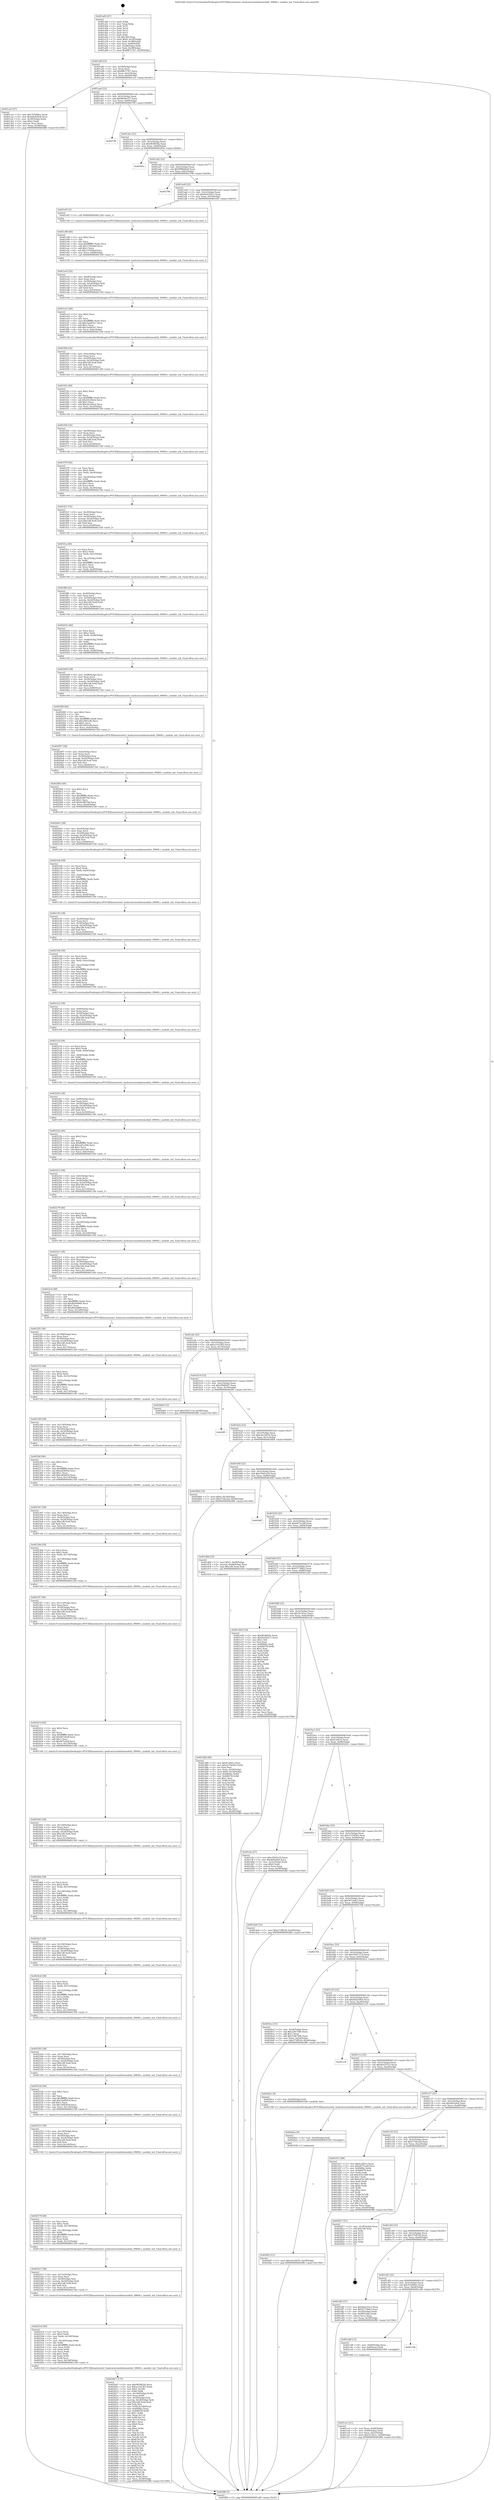 digraph "0x401a60" {
  label = "0x401a60 (/mnt/c/Users/mathe/Desktop/tcc/POCII/binaries/extr_hashcatsrcmodulesmodule_09600.c_module_init_Final-ollvm.out::main(0))"
  labelloc = "t"
  node[shape=record]

  Entry [label="",width=0.3,height=0.3,shape=circle,fillcolor=black,style=filled]
  "0x401a8f" [label="{
     0x401a8f [23]\l
     | [instrs]\l
     &nbsp;&nbsp;0x401a8f \<+3\>: mov -0x58(%rbp),%eax\l
     &nbsp;&nbsp;0x401a92 \<+2\>: mov %eax,%ecx\l
     &nbsp;&nbsp;0x401a94 \<+6\>: sub $0x8fb7c7b7,%ecx\l
     &nbsp;&nbsp;0x401a9a \<+3\>: mov %eax,-0x5c(%rbp)\l
     &nbsp;&nbsp;0x401a9d \<+3\>: mov %ecx,-0x60(%rbp)\l
     &nbsp;&nbsp;0x401aa0 \<+6\>: je 0000000000401ca5 \<main+0x245\>\l
  }"]
  "0x401ca5" [label="{
     0x401ca5 [27]\l
     | [instrs]\l
     &nbsp;&nbsp;0x401ca5 \<+5\>: mov $0x763d9bcc,%eax\l
     &nbsp;&nbsp;0x401caa \<+5\>: mov $0x40a639c8,%ecx\l
     &nbsp;&nbsp;0x401caf \<+3\>: mov -0x30(%rbp),%edx\l
     &nbsp;&nbsp;0x401cb2 \<+3\>: cmp $0x2,%edx\l
     &nbsp;&nbsp;0x401cb5 \<+3\>: cmovne %ecx,%eax\l
     &nbsp;&nbsp;0x401cb8 \<+3\>: mov %eax,-0x58(%rbp)\l
     &nbsp;&nbsp;0x401cbb \<+5\>: jmp 0000000000402ffd \<main+0x159d\>\l
  }"]
  "0x401aa6" [label="{
     0x401aa6 [22]\l
     | [instrs]\l
     &nbsp;&nbsp;0x401aa6 \<+5\>: jmp 0000000000401aab \<main+0x4b\>\l
     &nbsp;&nbsp;0x401aab \<+3\>: mov -0x5c(%rbp),%eax\l
     &nbsp;&nbsp;0x401aae \<+5\>: sub $0x9620e257,%eax\l
     &nbsp;&nbsp;0x401ab3 \<+3\>: mov %eax,-0x64(%rbp)\l
     &nbsp;&nbsp;0x401ab6 \<+6\>: je 00000000004027f8 \<main+0xd98\>\l
  }"]
  "0x402ffd" [label="{
     0x402ffd [5]\l
     | [instrs]\l
     &nbsp;&nbsp;0x402ffd \<+5\>: jmp 0000000000401a8f \<main+0x2f\>\l
  }"]
  "0x401a60" [label="{
     0x401a60 [47]\l
     | [instrs]\l
     &nbsp;&nbsp;0x401a60 \<+1\>: push %rbp\l
     &nbsp;&nbsp;0x401a61 \<+3\>: mov %rsp,%rbp\l
     &nbsp;&nbsp;0x401a64 \<+2\>: push %r15\l
     &nbsp;&nbsp;0x401a66 \<+2\>: push %r14\l
     &nbsp;&nbsp;0x401a68 \<+2\>: push %r13\l
     &nbsp;&nbsp;0x401a6a \<+2\>: push %r12\l
     &nbsp;&nbsp;0x401a6c \<+1\>: push %rbx\l
     &nbsp;&nbsp;0x401a6d \<+7\>: sub $0x1b8,%rsp\l
     &nbsp;&nbsp;0x401a74 \<+7\>: movl $0x0,-0x34(%rbp)\l
     &nbsp;&nbsp;0x401a7b \<+3\>: mov %edi,-0x38(%rbp)\l
     &nbsp;&nbsp;0x401a7e \<+4\>: mov %rsi,-0x40(%rbp)\l
     &nbsp;&nbsp;0x401a82 \<+3\>: mov -0x38(%rbp),%edi\l
     &nbsp;&nbsp;0x401a85 \<+3\>: mov %edi,-0x30(%rbp)\l
     &nbsp;&nbsp;0x401a88 \<+7\>: movl $0x8fb7c7b7,-0x58(%rbp)\l
  }"]
  Exit [label="",width=0.3,height=0.3,shape=circle,fillcolor=black,style=filled,peripheries=2]
  "0x4027f8" [label="{
     0x4027f8\l
  }", style=dashed]
  "0x401abc" [label="{
     0x401abc [22]\l
     | [instrs]\l
     &nbsp;&nbsp;0x401abc \<+5\>: jmp 0000000000401ac1 \<main+0x61\>\l
     &nbsp;&nbsp;0x401ac1 \<+3\>: mov -0x5c(%rbp),%eax\l
     &nbsp;&nbsp;0x401ac4 \<+5\>: sub $0x983802fa,%eax\l
     &nbsp;&nbsp;0x401ac9 \<+3\>: mov %eax,-0x68(%rbp)\l
     &nbsp;&nbsp;0x401acc \<+6\>: je 000000000040285a \<main+0xdfa\>\l
  }"]
  "0x4026f3" [label="{
     0x4026f3 [12]\l
     | [instrs]\l
     &nbsp;&nbsp;0x4026f3 \<+7\>: movl $0xc4e16d70,-0x58(%rbp)\l
     &nbsp;&nbsp;0x4026fa \<+5\>: jmp 0000000000402ffd \<main+0x159d\>\l
  }"]
  "0x40285a" [label="{
     0x40285a\l
  }", style=dashed]
  "0x401ad2" [label="{
     0x401ad2 [22]\l
     | [instrs]\l
     &nbsp;&nbsp;0x401ad2 \<+5\>: jmp 0000000000401ad7 \<main+0x77\>\l
     &nbsp;&nbsp;0x401ad7 \<+3\>: mov -0x5c(%rbp),%eax\l
     &nbsp;&nbsp;0x401ada \<+5\>: sub $0x998bb0a9,%eax\l
     &nbsp;&nbsp;0x401adf \<+3\>: mov %eax,-0x6c(%rbp)\l
     &nbsp;&nbsp;0x401ae2 \<+6\>: je 000000000040279b \<main+0xd3b\>\l
  }"]
  "0x4026ea" [label="{
     0x4026ea [9]\l
     | [instrs]\l
     &nbsp;&nbsp;0x4026ea \<+4\>: mov -0x50(%rbp),%rdi\l
     &nbsp;&nbsp;0x4026ee \<+5\>: call 0000000000401030 \<free@plt\>\l
     | [calls]\l
     &nbsp;&nbsp;0x401030 \{1\} (unknown)\l
  }"]
  "0x40279b" [label="{
     0x40279b\l
  }", style=dashed]
  "0x401ae8" [label="{
     0x401ae8 [22]\l
     | [instrs]\l
     &nbsp;&nbsp;0x401ae8 \<+5\>: jmp 0000000000401aed \<main+0x8d\>\l
     &nbsp;&nbsp;0x401aed \<+3\>: mov -0x5c(%rbp),%eax\l
     &nbsp;&nbsp;0x401af0 \<+5\>: sub $0x9ed18211,%eax\l
     &nbsp;&nbsp;0x401af5 \<+3\>: mov %eax,-0x70(%rbp)\l
     &nbsp;&nbsp;0x401af8 \<+6\>: je 0000000000401e93 \<main+0x433\>\l
  }"]
  "0x402607" [label="{
     0x402607 [175]\l
     | [instrs]\l
     &nbsp;&nbsp;0x402607 \<+5\>: mov $0x983802fa,%ecx\l
     &nbsp;&nbsp;0x40260c \<+5\>: mov $0xac162363,%edx\l
     &nbsp;&nbsp;0x402611 \<+3\>: mov $0x1,%r10b\l
     &nbsp;&nbsp;0x402614 \<+3\>: xor %r8d,%r8d\l
     &nbsp;&nbsp;0x402617 \<+7\>: mov -0x144(%rbp),%r9d\l
     &nbsp;&nbsp;0x40261e \<+4\>: imul %eax,%r9d\l
     &nbsp;&nbsp;0x402622 \<+4\>: mov -0x50(%rbp),%rsi\l
     &nbsp;&nbsp;0x402626 \<+4\>: movslq -0x54(%rbp),%rdi\l
     &nbsp;&nbsp;0x40262a \<+7\>: imul $0x1d8,%rdi,%rdi\l
     &nbsp;&nbsp;0x402631 \<+3\>: add %rdi,%rsi\l
     &nbsp;&nbsp;0x402634 \<+7\>: mov %r9d,0x1d0(%rsi)\l
     &nbsp;&nbsp;0x40263b \<+7\>: mov 0x4060bc,%eax\l
     &nbsp;&nbsp;0x402642 \<+8\>: mov 0x406078,%r9d\l
     &nbsp;&nbsp;0x40264a \<+4\>: sub $0x1,%r8d\l
     &nbsp;&nbsp;0x40264e \<+3\>: mov %eax,%r11d\l
     &nbsp;&nbsp;0x402651 \<+3\>: add %r8d,%r11d\l
     &nbsp;&nbsp;0x402654 \<+4\>: imul %r11d,%eax\l
     &nbsp;&nbsp;0x402658 \<+3\>: and $0x1,%eax\l
     &nbsp;&nbsp;0x40265b \<+3\>: cmp $0x0,%eax\l
     &nbsp;&nbsp;0x40265e \<+3\>: sete %bl\l
     &nbsp;&nbsp;0x402661 \<+4\>: cmp $0xa,%r9d\l
     &nbsp;&nbsp;0x402665 \<+4\>: setl %r14b\l
     &nbsp;&nbsp;0x402669 \<+3\>: mov %bl,%r15b\l
     &nbsp;&nbsp;0x40266c \<+4\>: xor $0xff,%r15b\l
     &nbsp;&nbsp;0x402670 \<+3\>: mov %r14b,%r12b\l
     &nbsp;&nbsp;0x402673 \<+4\>: xor $0xff,%r12b\l
     &nbsp;&nbsp;0x402677 \<+4\>: xor $0x0,%r10b\l
     &nbsp;&nbsp;0x40267b \<+3\>: mov %r15b,%r13b\l
     &nbsp;&nbsp;0x40267e \<+4\>: and $0x0,%r13b\l
     &nbsp;&nbsp;0x402682 \<+3\>: and %r10b,%bl\l
     &nbsp;&nbsp;0x402685 \<+3\>: mov %r12b,%al\l
     &nbsp;&nbsp;0x402688 \<+2\>: and $0x0,%al\l
     &nbsp;&nbsp;0x40268a \<+3\>: and %r10b,%r14b\l
     &nbsp;&nbsp;0x40268d \<+3\>: or %bl,%r13b\l
     &nbsp;&nbsp;0x402690 \<+3\>: or %r14b,%al\l
     &nbsp;&nbsp;0x402693 \<+3\>: xor %al,%r13b\l
     &nbsp;&nbsp;0x402696 \<+3\>: or %r12b,%r15b\l
     &nbsp;&nbsp;0x402699 \<+4\>: xor $0xff,%r15b\l
     &nbsp;&nbsp;0x40269d \<+4\>: or $0x0,%r10b\l
     &nbsp;&nbsp;0x4026a1 \<+3\>: and %r10b,%r15b\l
     &nbsp;&nbsp;0x4026a4 \<+3\>: or %r15b,%r13b\l
     &nbsp;&nbsp;0x4026a7 \<+4\>: test $0x1,%r13b\l
     &nbsp;&nbsp;0x4026ab \<+3\>: cmovne %edx,%ecx\l
     &nbsp;&nbsp;0x4026ae \<+3\>: mov %ecx,-0x58(%rbp)\l
     &nbsp;&nbsp;0x4026b1 \<+5\>: jmp 0000000000402ffd \<main+0x159d\>\l
  }"]
  "0x401e93" [label="{
     0x401e93 [5]\l
     | [instrs]\l
     &nbsp;&nbsp;0x401e93 \<+5\>: call 0000000000401160 \<next_i\>\l
     | [calls]\l
     &nbsp;&nbsp;0x401160 \{1\} (/mnt/c/Users/mathe/Desktop/tcc/POCII/binaries/extr_hashcatsrcmodulesmodule_09600.c_module_init_Final-ollvm.out::next_i)\l
  }"]
  "0x401afe" [label="{
     0x401afe [22]\l
     | [instrs]\l
     &nbsp;&nbsp;0x401afe \<+5\>: jmp 0000000000401b03 \<main+0xa3\>\l
     &nbsp;&nbsp;0x401b03 \<+3\>: mov -0x5c(%rbp),%eax\l
     &nbsp;&nbsp;0x401b06 \<+5\>: sub $0xac162363,%eax\l
     &nbsp;&nbsp;0x401b0b \<+3\>: mov %eax,-0x74(%rbp)\l
     &nbsp;&nbsp;0x401b0e \<+6\>: je 00000000004026b6 \<main+0xc56\>\l
  }"]
  "0x4025cd" [label="{
     0x4025cd [58]\l
     | [instrs]\l
     &nbsp;&nbsp;0x4025cd \<+2\>: xor %ecx,%ecx\l
     &nbsp;&nbsp;0x4025cf \<+5\>: mov $0x2,%edx\l
     &nbsp;&nbsp;0x4025d4 \<+6\>: mov %edx,-0x140(%rbp)\l
     &nbsp;&nbsp;0x4025da \<+1\>: cltd\l
     &nbsp;&nbsp;0x4025db \<+7\>: mov -0x140(%rbp),%r8d\l
     &nbsp;&nbsp;0x4025e2 \<+3\>: idiv %r8d\l
     &nbsp;&nbsp;0x4025e5 \<+6\>: imul $0xfffffffe,%edx,%edx\l
     &nbsp;&nbsp;0x4025eb \<+3\>: mov %ecx,%r9d\l
     &nbsp;&nbsp;0x4025ee \<+3\>: sub %edx,%r9d\l
     &nbsp;&nbsp;0x4025f1 \<+2\>: mov %ecx,%edx\l
     &nbsp;&nbsp;0x4025f3 \<+3\>: sub $0x1,%edx\l
     &nbsp;&nbsp;0x4025f6 \<+3\>: add %edx,%r9d\l
     &nbsp;&nbsp;0x4025f9 \<+3\>: sub %r9d,%ecx\l
     &nbsp;&nbsp;0x4025fc \<+6\>: mov %ecx,-0x144(%rbp)\l
     &nbsp;&nbsp;0x402602 \<+5\>: call 0000000000401160 \<next_i\>\l
     | [calls]\l
     &nbsp;&nbsp;0x401160 \{1\} (/mnt/c/Users/mathe/Desktop/tcc/POCII/binaries/extr_hashcatsrcmodulesmodule_09600.c_module_init_Final-ollvm.out::next_i)\l
  }"]
  "0x4026b6" [label="{
     0x4026b6 [12]\l
     | [instrs]\l
     &nbsp;&nbsp;0x4026b6 \<+7\>: movl $0x3585711d,-0x58(%rbp)\l
     &nbsp;&nbsp;0x4026bd \<+5\>: jmp 0000000000402ffd \<main+0x159d\>\l
  }"]
  "0x401b14" [label="{
     0x401b14 [22]\l
     | [instrs]\l
     &nbsp;&nbsp;0x401b14 \<+5\>: jmp 0000000000401b19 \<main+0xb9\>\l
     &nbsp;&nbsp;0x401b19 \<+3\>: mov -0x5c(%rbp),%eax\l
     &nbsp;&nbsp;0x401b1c \<+5\>: sub $0xaf9d0b97,%eax\l
     &nbsp;&nbsp;0x401b21 \<+3\>: mov %eax,-0x78(%rbp)\l
     &nbsp;&nbsp;0x401b24 \<+6\>: je 0000000000402ff1 \<main+0x1591\>\l
  }"]
  "0x4025a7" [label="{
     0x4025a7 [38]\l
     | [instrs]\l
     &nbsp;&nbsp;0x4025a7 \<+6\>: mov -0x13c(%rbp),%ecx\l
     &nbsp;&nbsp;0x4025ad \<+3\>: imul %eax,%ecx\l
     &nbsp;&nbsp;0x4025b0 \<+4\>: mov -0x50(%rbp),%rsi\l
     &nbsp;&nbsp;0x4025b4 \<+4\>: movslq -0x54(%rbp),%rdi\l
     &nbsp;&nbsp;0x4025b8 \<+7\>: imul $0x1d8,%rdi,%rdi\l
     &nbsp;&nbsp;0x4025bf \<+3\>: add %rdi,%rsi\l
     &nbsp;&nbsp;0x4025c2 \<+6\>: mov %ecx,0x1cc(%rsi)\l
     &nbsp;&nbsp;0x4025c8 \<+5\>: call 0000000000401160 \<next_i\>\l
     | [calls]\l
     &nbsp;&nbsp;0x401160 \{1\} (/mnt/c/Users/mathe/Desktop/tcc/POCII/binaries/extr_hashcatsrcmodulesmodule_09600.c_module_init_Final-ollvm.out::next_i)\l
  }"]
  "0x402ff1" [label="{
     0x402ff1\l
  }", style=dashed]
  "0x401b2a" [label="{
     0x401b2a [22]\l
     | [instrs]\l
     &nbsp;&nbsp;0x401b2a \<+5\>: jmp 0000000000401b2f \<main+0xcf\>\l
     &nbsp;&nbsp;0x401b2f \<+3\>: mov -0x5c(%rbp),%eax\l
     &nbsp;&nbsp;0x401b32 \<+5\>: sub $0xc4e16d70,%eax\l
     &nbsp;&nbsp;0x401b37 \<+3\>: mov %eax,-0x7c(%rbp)\l
     &nbsp;&nbsp;0x401b3a \<+6\>: je 0000000000402804 \<main+0xda4\>\l
  }"]
  "0x402579" [label="{
     0x402579 [46]\l
     | [instrs]\l
     &nbsp;&nbsp;0x402579 \<+2\>: xor %ecx,%ecx\l
     &nbsp;&nbsp;0x40257b \<+5\>: mov $0x2,%edx\l
     &nbsp;&nbsp;0x402580 \<+6\>: mov %edx,-0x138(%rbp)\l
     &nbsp;&nbsp;0x402586 \<+1\>: cltd\l
     &nbsp;&nbsp;0x402587 \<+7\>: mov -0x138(%rbp),%r8d\l
     &nbsp;&nbsp;0x40258e \<+3\>: idiv %r8d\l
     &nbsp;&nbsp;0x402591 \<+6\>: imul $0xfffffffe,%edx,%edx\l
     &nbsp;&nbsp;0x402597 \<+3\>: sub $0x1,%ecx\l
     &nbsp;&nbsp;0x40259a \<+2\>: sub %ecx,%edx\l
     &nbsp;&nbsp;0x40259c \<+6\>: mov %edx,-0x13c(%rbp)\l
     &nbsp;&nbsp;0x4025a2 \<+5\>: call 0000000000401160 \<next_i\>\l
     | [calls]\l
     &nbsp;&nbsp;0x401160 \{1\} (/mnt/c/Users/mathe/Desktop/tcc/POCII/binaries/extr_hashcatsrcmodulesmodule_09600.c_module_init_Final-ollvm.out::next_i)\l
  }"]
  "0x402804" [label="{
     0x402804 [19]\l
     | [instrs]\l
     &nbsp;&nbsp;0x402804 \<+7\>: movl $0x0,-0x34(%rbp)\l
     &nbsp;&nbsp;0x40280b \<+7\>: movl $0x573fea2d,-0x58(%rbp)\l
     &nbsp;&nbsp;0x402812 \<+5\>: jmp 0000000000402ffd \<main+0x159d\>\l
  }"]
  "0x401b40" [label="{
     0x401b40 [22]\l
     | [instrs]\l
     &nbsp;&nbsp;0x401b40 \<+5\>: jmp 0000000000401b45 \<main+0xe5\>\l
     &nbsp;&nbsp;0x401b45 \<+3\>: mov -0x5c(%rbp),%eax\l
     &nbsp;&nbsp;0x401b48 \<+5\>: sub $0xc9502a18,%eax\l
     &nbsp;&nbsp;0x401b4d \<+3\>: mov %eax,-0x80(%rbp)\l
     &nbsp;&nbsp;0x401b50 \<+6\>: je 00000000004026ff \<main+0xc9f\>\l
  }"]
  "0x402553" [label="{
     0x402553 [38]\l
     | [instrs]\l
     &nbsp;&nbsp;0x402553 \<+6\>: mov -0x134(%rbp),%ecx\l
     &nbsp;&nbsp;0x402559 \<+3\>: imul %eax,%ecx\l
     &nbsp;&nbsp;0x40255c \<+4\>: mov -0x50(%rbp),%rsi\l
     &nbsp;&nbsp;0x402560 \<+4\>: movslq -0x54(%rbp),%rdi\l
     &nbsp;&nbsp;0x402564 \<+7\>: imul $0x1d8,%rdi,%rdi\l
     &nbsp;&nbsp;0x40256b \<+3\>: add %rdi,%rsi\l
     &nbsp;&nbsp;0x40256e \<+6\>: mov %ecx,0x1c8(%rsi)\l
     &nbsp;&nbsp;0x402574 \<+5\>: call 0000000000401160 \<next_i\>\l
     | [calls]\l
     &nbsp;&nbsp;0x401160 \{1\} (/mnt/c/Users/mathe/Desktop/tcc/POCII/binaries/extr_hashcatsrcmodulesmodule_09600.c_module_init_Final-ollvm.out::next_i)\l
  }"]
  "0x4026ff" [label="{
     0x4026ff\l
  }", style=dashed]
  "0x401b56" [label="{
     0x401b56 [25]\l
     | [instrs]\l
     &nbsp;&nbsp;0x401b56 \<+5\>: jmp 0000000000401b5b \<main+0xfb\>\l
     &nbsp;&nbsp;0x401b5b \<+3\>: mov -0x5c(%rbp),%eax\l
     &nbsp;&nbsp;0x401b5e \<+5\>: sub $0xd475ea4f,%eax\l
     &nbsp;&nbsp;0x401b63 \<+6\>: mov %eax,-0x84(%rbp)\l
     &nbsp;&nbsp;0x401b69 \<+6\>: je 0000000000401d6d \<main+0x30d\>\l
  }"]
  "0x40252b" [label="{
     0x40252b [40]\l
     | [instrs]\l
     &nbsp;&nbsp;0x40252b \<+5\>: mov $0x2,%ecx\l
     &nbsp;&nbsp;0x402530 \<+1\>: cltd\l
     &nbsp;&nbsp;0x402531 \<+2\>: idiv %ecx\l
     &nbsp;&nbsp;0x402533 \<+6\>: imul $0xfffffffe,%edx,%ecx\l
     &nbsp;&nbsp;0x402539 \<+6\>: add $0x10df2818,%ecx\l
     &nbsp;&nbsp;0x40253f \<+3\>: add $0x1,%ecx\l
     &nbsp;&nbsp;0x402542 \<+6\>: sub $0x10df2818,%ecx\l
     &nbsp;&nbsp;0x402548 \<+6\>: mov %ecx,-0x134(%rbp)\l
     &nbsp;&nbsp;0x40254e \<+5\>: call 0000000000401160 \<next_i\>\l
     | [calls]\l
     &nbsp;&nbsp;0x401160 \{1\} (/mnt/c/Users/mathe/Desktop/tcc/POCII/binaries/extr_hashcatsrcmodulesmodule_09600.c_module_init_Final-ollvm.out::next_i)\l
  }"]
  "0x401d6d" [label="{
     0x401d6d [23]\l
     | [instrs]\l
     &nbsp;&nbsp;0x401d6d \<+7\>: movl $0x1,-0x48(%rbp)\l
     &nbsp;&nbsp;0x401d74 \<+4\>: movslq -0x48(%rbp),%rax\l
     &nbsp;&nbsp;0x401d78 \<+7\>: imul $0x1d8,%rax,%rdi\l
     &nbsp;&nbsp;0x401d7f \<+5\>: call 0000000000401050 \<malloc@plt\>\l
     | [calls]\l
     &nbsp;&nbsp;0x401050 \{1\} (unknown)\l
  }"]
  "0x401b6f" [label="{
     0x401b6f [25]\l
     | [instrs]\l
     &nbsp;&nbsp;0x401b6f \<+5\>: jmp 0000000000401b74 \<main+0x114\>\l
     &nbsp;&nbsp;0x401b74 \<+3\>: mov -0x5c(%rbp),%eax\l
     &nbsp;&nbsp;0x401b77 \<+5\>: sub $0xf3774b63,%eax\l
     &nbsp;&nbsp;0x401b7c \<+6\>: mov %eax,-0x88(%rbp)\l
     &nbsp;&nbsp;0x401b82 \<+6\>: je 0000000000401e0d \<main+0x3ad\>\l
  }"]
  "0x402505" [label="{
     0x402505 [38]\l
     | [instrs]\l
     &nbsp;&nbsp;0x402505 \<+6\>: mov -0x130(%rbp),%ecx\l
     &nbsp;&nbsp;0x40250b \<+3\>: imul %eax,%ecx\l
     &nbsp;&nbsp;0x40250e \<+4\>: mov -0x50(%rbp),%rsi\l
     &nbsp;&nbsp;0x402512 \<+4\>: movslq -0x54(%rbp),%rdi\l
     &nbsp;&nbsp;0x402516 \<+7\>: imul $0x1d8,%rdi,%rdi\l
     &nbsp;&nbsp;0x40251d \<+3\>: add %rdi,%rsi\l
     &nbsp;&nbsp;0x402520 \<+6\>: mov %ecx,0x19c(%rsi)\l
     &nbsp;&nbsp;0x402526 \<+5\>: call 0000000000401160 \<next_i\>\l
     | [calls]\l
     &nbsp;&nbsp;0x401160 \{1\} (/mnt/c/Users/mathe/Desktop/tcc/POCII/binaries/extr_hashcatsrcmodulesmodule_09600.c_module_init_Final-ollvm.out::next_i)\l
  }"]
  "0x401e0d" [label="{
     0x401e0d [134]\l
     | [instrs]\l
     &nbsp;&nbsp;0x401e0d \<+5\>: mov $0x983802fa,%eax\l
     &nbsp;&nbsp;0x401e12 \<+5\>: mov $0x9ed18211,%ecx\l
     &nbsp;&nbsp;0x401e17 \<+2\>: mov $0x1,%dl\l
     &nbsp;&nbsp;0x401e19 \<+2\>: xor %esi,%esi\l
     &nbsp;&nbsp;0x401e1b \<+7\>: mov 0x4060bc,%edi\l
     &nbsp;&nbsp;0x401e22 \<+8\>: mov 0x406078,%r8d\l
     &nbsp;&nbsp;0x401e2a \<+3\>: sub $0x1,%esi\l
     &nbsp;&nbsp;0x401e2d \<+3\>: mov %edi,%r9d\l
     &nbsp;&nbsp;0x401e30 \<+3\>: add %esi,%r9d\l
     &nbsp;&nbsp;0x401e33 \<+4\>: imul %r9d,%edi\l
     &nbsp;&nbsp;0x401e37 \<+3\>: and $0x1,%edi\l
     &nbsp;&nbsp;0x401e3a \<+3\>: cmp $0x0,%edi\l
     &nbsp;&nbsp;0x401e3d \<+4\>: sete %r10b\l
     &nbsp;&nbsp;0x401e41 \<+4\>: cmp $0xa,%r8d\l
     &nbsp;&nbsp;0x401e45 \<+4\>: setl %r11b\l
     &nbsp;&nbsp;0x401e49 \<+3\>: mov %r10b,%bl\l
     &nbsp;&nbsp;0x401e4c \<+3\>: xor $0xff,%bl\l
     &nbsp;&nbsp;0x401e4f \<+3\>: mov %r11b,%r14b\l
     &nbsp;&nbsp;0x401e52 \<+4\>: xor $0xff,%r14b\l
     &nbsp;&nbsp;0x401e56 \<+3\>: xor $0x0,%dl\l
     &nbsp;&nbsp;0x401e59 \<+3\>: mov %bl,%r15b\l
     &nbsp;&nbsp;0x401e5c \<+4\>: and $0x0,%r15b\l
     &nbsp;&nbsp;0x401e60 \<+3\>: and %dl,%r10b\l
     &nbsp;&nbsp;0x401e63 \<+3\>: mov %r14b,%r12b\l
     &nbsp;&nbsp;0x401e66 \<+4\>: and $0x0,%r12b\l
     &nbsp;&nbsp;0x401e6a \<+3\>: and %dl,%r11b\l
     &nbsp;&nbsp;0x401e6d \<+3\>: or %r10b,%r15b\l
     &nbsp;&nbsp;0x401e70 \<+3\>: or %r11b,%r12b\l
     &nbsp;&nbsp;0x401e73 \<+3\>: xor %r12b,%r15b\l
     &nbsp;&nbsp;0x401e76 \<+3\>: or %r14b,%bl\l
     &nbsp;&nbsp;0x401e79 \<+3\>: xor $0xff,%bl\l
     &nbsp;&nbsp;0x401e7c \<+3\>: or $0x0,%dl\l
     &nbsp;&nbsp;0x401e7f \<+2\>: and %dl,%bl\l
     &nbsp;&nbsp;0x401e81 \<+3\>: or %bl,%r15b\l
     &nbsp;&nbsp;0x401e84 \<+4\>: test $0x1,%r15b\l
     &nbsp;&nbsp;0x401e88 \<+3\>: cmovne %ecx,%eax\l
     &nbsp;&nbsp;0x401e8b \<+3\>: mov %eax,-0x58(%rbp)\l
     &nbsp;&nbsp;0x401e8e \<+5\>: jmp 0000000000402ffd \<main+0x159d\>\l
  }"]
  "0x401b88" [label="{
     0x401b88 [25]\l
     | [instrs]\l
     &nbsp;&nbsp;0x401b88 \<+5\>: jmp 0000000000401b8d \<main+0x12d\>\l
     &nbsp;&nbsp;0x401b8d \<+3\>: mov -0x5c(%rbp),%eax\l
     &nbsp;&nbsp;0x401b90 \<+5\>: sub $0x32145cc,%eax\l
     &nbsp;&nbsp;0x401b95 \<+6\>: mov %eax,-0x8c(%rbp)\l
     &nbsp;&nbsp;0x401b9b \<+6\>: je 0000000000401cfa \<main+0x29a\>\l
  }"]
  "0x4024cb" [label="{
     0x4024cb [58]\l
     | [instrs]\l
     &nbsp;&nbsp;0x4024cb \<+2\>: xor %ecx,%ecx\l
     &nbsp;&nbsp;0x4024cd \<+5\>: mov $0x2,%edx\l
     &nbsp;&nbsp;0x4024d2 \<+6\>: mov %edx,-0x12c(%rbp)\l
     &nbsp;&nbsp;0x4024d8 \<+1\>: cltd\l
     &nbsp;&nbsp;0x4024d9 \<+7\>: mov -0x12c(%rbp),%r8d\l
     &nbsp;&nbsp;0x4024e0 \<+3\>: idiv %r8d\l
     &nbsp;&nbsp;0x4024e3 \<+6\>: imul $0xfffffffe,%edx,%edx\l
     &nbsp;&nbsp;0x4024e9 \<+3\>: mov %ecx,%r9d\l
     &nbsp;&nbsp;0x4024ec \<+3\>: sub %edx,%r9d\l
     &nbsp;&nbsp;0x4024ef \<+2\>: mov %ecx,%edx\l
     &nbsp;&nbsp;0x4024f1 \<+3\>: sub $0x1,%edx\l
     &nbsp;&nbsp;0x4024f4 \<+3\>: add %edx,%r9d\l
     &nbsp;&nbsp;0x4024f7 \<+3\>: sub %r9d,%ecx\l
     &nbsp;&nbsp;0x4024fa \<+6\>: mov %ecx,-0x130(%rbp)\l
     &nbsp;&nbsp;0x402500 \<+5\>: call 0000000000401160 \<next_i\>\l
     | [calls]\l
     &nbsp;&nbsp;0x401160 \{1\} (/mnt/c/Users/mathe/Desktop/tcc/POCII/binaries/extr_hashcatsrcmodulesmodule_09600.c_module_init_Final-ollvm.out::next_i)\l
  }"]
  "0x401cfa" [label="{
     0x401cfa [27]\l
     | [instrs]\l
     &nbsp;&nbsp;0x401cfa \<+5\>: mov $0xc9502a18,%eax\l
     &nbsp;&nbsp;0x401cff \<+5\>: mov $0x46f3afe4,%ecx\l
     &nbsp;&nbsp;0x401d04 \<+3\>: mov -0x2c(%rbp),%edx\l
     &nbsp;&nbsp;0x401d07 \<+3\>: cmp $0x0,%edx\l
     &nbsp;&nbsp;0x401d0a \<+3\>: cmove %ecx,%eax\l
     &nbsp;&nbsp;0x401d0d \<+3\>: mov %eax,-0x58(%rbp)\l
     &nbsp;&nbsp;0x401d10 \<+5\>: jmp 0000000000402ffd \<main+0x159d\>\l
  }"]
  "0x401ba1" [label="{
     0x401ba1 [25]\l
     | [instrs]\l
     &nbsp;&nbsp;0x401ba1 \<+5\>: jmp 0000000000401ba6 \<main+0x146\>\l
     &nbsp;&nbsp;0x401ba6 \<+3\>: mov -0x5c(%rbp),%eax\l
     &nbsp;&nbsp;0x401ba9 \<+5\>: sub $0xfc24b1e,%eax\l
     &nbsp;&nbsp;0x401bae \<+6\>: mov %eax,-0x90(%rbp)\l
     &nbsp;&nbsp;0x401bb4 \<+6\>: je 000000000040282c \<main+0xdcc\>\l
  }"]
  "0x4024a5" [label="{
     0x4024a5 [38]\l
     | [instrs]\l
     &nbsp;&nbsp;0x4024a5 \<+6\>: mov -0x128(%rbp),%ecx\l
     &nbsp;&nbsp;0x4024ab \<+3\>: imul %eax,%ecx\l
     &nbsp;&nbsp;0x4024ae \<+4\>: mov -0x50(%rbp),%rsi\l
     &nbsp;&nbsp;0x4024b2 \<+4\>: movslq -0x54(%rbp),%rdi\l
     &nbsp;&nbsp;0x4024b6 \<+7\>: imul $0x1d8,%rdi,%rdi\l
     &nbsp;&nbsp;0x4024bd \<+3\>: add %rdi,%rsi\l
     &nbsp;&nbsp;0x4024c0 \<+6\>: mov %ecx,0x198(%rsi)\l
     &nbsp;&nbsp;0x4024c6 \<+5\>: call 0000000000401160 \<next_i\>\l
     | [calls]\l
     &nbsp;&nbsp;0x401160 \{1\} (/mnt/c/Users/mathe/Desktop/tcc/POCII/binaries/extr_hashcatsrcmodulesmodule_09600.c_module_init_Final-ollvm.out::next_i)\l
  }"]
  "0x40282c" [label="{
     0x40282c\l
  }", style=dashed]
  "0x401bba" [label="{
     0x401bba [25]\l
     | [instrs]\l
     &nbsp;&nbsp;0x401bba \<+5\>: jmp 0000000000401bbf \<main+0x15f\>\l
     &nbsp;&nbsp;0x401bbf \<+3\>: mov -0x5c(%rbp),%eax\l
     &nbsp;&nbsp;0x401bc2 \<+5\>: sub $0x21258362,%eax\l
     &nbsp;&nbsp;0x401bc7 \<+6\>: mov %eax,-0x94(%rbp)\l
     &nbsp;&nbsp;0x401bcd \<+6\>: je 0000000000401de6 \<main+0x386\>\l
  }"]
  "0x40246b" [label="{
     0x40246b [58]\l
     | [instrs]\l
     &nbsp;&nbsp;0x40246b \<+2\>: xor %ecx,%ecx\l
     &nbsp;&nbsp;0x40246d \<+5\>: mov $0x2,%edx\l
     &nbsp;&nbsp;0x402472 \<+6\>: mov %edx,-0x124(%rbp)\l
     &nbsp;&nbsp;0x402478 \<+1\>: cltd\l
     &nbsp;&nbsp;0x402479 \<+7\>: mov -0x124(%rbp),%r8d\l
     &nbsp;&nbsp;0x402480 \<+3\>: idiv %r8d\l
     &nbsp;&nbsp;0x402483 \<+6\>: imul $0xfffffffe,%edx,%edx\l
     &nbsp;&nbsp;0x402489 \<+3\>: mov %ecx,%r9d\l
     &nbsp;&nbsp;0x40248c \<+3\>: sub %edx,%r9d\l
     &nbsp;&nbsp;0x40248f \<+2\>: mov %ecx,%edx\l
     &nbsp;&nbsp;0x402491 \<+3\>: sub $0x1,%edx\l
     &nbsp;&nbsp;0x402494 \<+3\>: add %edx,%r9d\l
     &nbsp;&nbsp;0x402497 \<+3\>: sub %r9d,%ecx\l
     &nbsp;&nbsp;0x40249a \<+6\>: mov %ecx,-0x128(%rbp)\l
     &nbsp;&nbsp;0x4024a0 \<+5\>: call 0000000000401160 \<next_i\>\l
     | [calls]\l
     &nbsp;&nbsp;0x401160 \{1\} (/mnt/c/Users/mathe/Desktop/tcc/POCII/binaries/extr_hashcatsrcmodulesmodule_09600.c_module_init_Final-ollvm.out::next_i)\l
  }"]
  "0x401de6" [label="{
     0x401de6 [12]\l
     | [instrs]\l
     &nbsp;&nbsp;0x401de6 \<+7\>: movl $0x575ff528,-0x58(%rbp)\l
     &nbsp;&nbsp;0x401ded \<+5\>: jmp 0000000000402ffd \<main+0x159d\>\l
  }"]
  "0x401bd3" [label="{
     0x401bd3 [25]\l
     | [instrs]\l
     &nbsp;&nbsp;0x401bd3 \<+5\>: jmp 0000000000401bd8 \<main+0x178\>\l
     &nbsp;&nbsp;0x401bd8 \<+3\>: mov -0x5c(%rbp),%eax\l
     &nbsp;&nbsp;0x401bdb \<+5\>: sub $0x347cbdc3,%eax\l
     &nbsp;&nbsp;0x401be0 \<+6\>: mov %eax,-0x98(%rbp)\l
     &nbsp;&nbsp;0x401be6 \<+6\>: je 000000000040270b \<main+0xcab\>\l
  }"]
  "0x402445" [label="{
     0x402445 [38]\l
     | [instrs]\l
     &nbsp;&nbsp;0x402445 \<+6\>: mov -0x120(%rbp),%ecx\l
     &nbsp;&nbsp;0x40244b \<+3\>: imul %eax,%ecx\l
     &nbsp;&nbsp;0x40244e \<+4\>: mov -0x50(%rbp),%rsi\l
     &nbsp;&nbsp;0x402452 \<+4\>: movslq -0x54(%rbp),%rdi\l
     &nbsp;&nbsp;0x402456 \<+7\>: imul $0x1d8,%rdi,%rdi\l
     &nbsp;&nbsp;0x40245d \<+3\>: add %rdi,%rsi\l
     &nbsp;&nbsp;0x402460 \<+6\>: mov %ecx,0x194(%rsi)\l
     &nbsp;&nbsp;0x402466 \<+5\>: call 0000000000401160 \<next_i\>\l
     | [calls]\l
     &nbsp;&nbsp;0x401160 \{1\} (/mnt/c/Users/mathe/Desktop/tcc/POCII/binaries/extr_hashcatsrcmodulesmodule_09600.c_module_init_Final-ollvm.out::next_i)\l
  }"]
  "0x40270b" [label="{
     0x40270b\l
  }", style=dashed]
  "0x401bec" [label="{
     0x401bec [25]\l
     | [instrs]\l
     &nbsp;&nbsp;0x401bec \<+5\>: jmp 0000000000401bf1 \<main+0x191\>\l
     &nbsp;&nbsp;0x401bf1 \<+3\>: mov -0x5c(%rbp),%eax\l
     &nbsp;&nbsp;0x401bf4 \<+5\>: sub $0x3585711d,%eax\l
     &nbsp;&nbsp;0x401bf9 \<+6\>: mov %eax,-0x9c(%rbp)\l
     &nbsp;&nbsp;0x401bff \<+6\>: je 00000000004026c2 \<main+0xc62\>\l
  }"]
  "0x40241d" [label="{
     0x40241d [40]\l
     | [instrs]\l
     &nbsp;&nbsp;0x40241d \<+5\>: mov $0x2,%ecx\l
     &nbsp;&nbsp;0x402422 \<+1\>: cltd\l
     &nbsp;&nbsp;0x402423 \<+2\>: idiv %ecx\l
     &nbsp;&nbsp;0x402425 \<+6\>: imul $0xfffffffe,%edx,%ecx\l
     &nbsp;&nbsp;0x40242b \<+6\>: add $0x467e0cff,%ecx\l
     &nbsp;&nbsp;0x402431 \<+3\>: add $0x1,%ecx\l
     &nbsp;&nbsp;0x402434 \<+6\>: sub $0x467e0cff,%ecx\l
     &nbsp;&nbsp;0x40243a \<+6\>: mov %ecx,-0x120(%rbp)\l
     &nbsp;&nbsp;0x402440 \<+5\>: call 0000000000401160 \<next_i\>\l
     | [calls]\l
     &nbsp;&nbsp;0x401160 \{1\} (/mnt/c/Users/mathe/Desktop/tcc/POCII/binaries/extr_hashcatsrcmodulesmodule_09600.c_module_init_Final-ollvm.out::next_i)\l
  }"]
  "0x4026c2" [label="{
     0x4026c2 [31]\l
     | [instrs]\l
     &nbsp;&nbsp;0x4026c2 \<+3\>: mov -0x54(%rbp),%eax\l
     &nbsp;&nbsp;0x4026c5 \<+5\>: sub $0x228e7bfb,%eax\l
     &nbsp;&nbsp;0x4026ca \<+3\>: add $0x1,%eax\l
     &nbsp;&nbsp;0x4026cd \<+5\>: add $0x228e7bfb,%eax\l
     &nbsp;&nbsp;0x4026d2 \<+3\>: mov %eax,-0x54(%rbp)\l
     &nbsp;&nbsp;0x4026d5 \<+7\>: movl $0x575ff528,-0x58(%rbp)\l
     &nbsp;&nbsp;0x4026dc \<+5\>: jmp 0000000000402ffd \<main+0x159d\>\l
  }"]
  "0x401c05" [label="{
     0x401c05 [25]\l
     | [instrs]\l
     &nbsp;&nbsp;0x401c05 \<+5\>: jmp 0000000000401c0a \<main+0x1aa\>\l
     &nbsp;&nbsp;0x401c0a \<+3\>: mov -0x5c(%rbp),%eax\l
     &nbsp;&nbsp;0x401c0d \<+5\>: sub $0x40a639c8,%eax\l
     &nbsp;&nbsp;0x401c12 \<+6\>: mov %eax,-0xa0(%rbp)\l
     &nbsp;&nbsp;0x401c18 \<+6\>: je 0000000000401cc0 \<main+0x260\>\l
  }"]
  "0x4023f7" [label="{
     0x4023f7 [38]\l
     | [instrs]\l
     &nbsp;&nbsp;0x4023f7 \<+6\>: mov -0x11c(%rbp),%ecx\l
     &nbsp;&nbsp;0x4023fd \<+3\>: imul %eax,%ecx\l
     &nbsp;&nbsp;0x402400 \<+4\>: mov -0x50(%rbp),%rsi\l
     &nbsp;&nbsp;0x402404 \<+4\>: movslq -0x54(%rbp),%rdi\l
     &nbsp;&nbsp;0x402408 \<+7\>: imul $0x1d8,%rdi,%rdi\l
     &nbsp;&nbsp;0x40240f \<+3\>: add %rdi,%rsi\l
     &nbsp;&nbsp;0x402412 \<+6\>: mov %ecx,0x190(%rsi)\l
     &nbsp;&nbsp;0x402418 \<+5\>: call 0000000000401160 \<next_i\>\l
     | [calls]\l
     &nbsp;&nbsp;0x401160 \{1\} (/mnt/c/Users/mathe/Desktop/tcc/POCII/binaries/extr_hashcatsrcmodulesmodule_09600.c_module_init_Final-ollvm.out::next_i)\l
  }"]
  "0x401cc0" [label="{
     0x401cc0\l
  }", style=dashed]
  "0x401c1e" [label="{
     0x401c1e [25]\l
     | [instrs]\l
     &nbsp;&nbsp;0x401c1e \<+5\>: jmp 0000000000401c23 \<main+0x1c3\>\l
     &nbsp;&nbsp;0x401c23 \<+3\>: mov -0x5c(%rbp),%eax\l
     &nbsp;&nbsp;0x401c26 \<+5\>: sub $0x46e555c5,%eax\l
     &nbsp;&nbsp;0x401c2b \<+6\>: mov %eax,-0xa4(%rbp)\l
     &nbsp;&nbsp;0x401c31 \<+6\>: je 00000000004026e1 \<main+0xc81\>\l
  }"]
  "0x4023bd" [label="{
     0x4023bd [58]\l
     | [instrs]\l
     &nbsp;&nbsp;0x4023bd \<+2\>: xor %ecx,%ecx\l
     &nbsp;&nbsp;0x4023bf \<+5\>: mov $0x2,%edx\l
     &nbsp;&nbsp;0x4023c4 \<+6\>: mov %edx,-0x118(%rbp)\l
     &nbsp;&nbsp;0x4023ca \<+1\>: cltd\l
     &nbsp;&nbsp;0x4023cb \<+7\>: mov -0x118(%rbp),%r8d\l
     &nbsp;&nbsp;0x4023d2 \<+3\>: idiv %r8d\l
     &nbsp;&nbsp;0x4023d5 \<+6\>: imul $0xfffffffe,%edx,%edx\l
     &nbsp;&nbsp;0x4023db \<+3\>: mov %ecx,%r9d\l
     &nbsp;&nbsp;0x4023de \<+3\>: sub %edx,%r9d\l
     &nbsp;&nbsp;0x4023e1 \<+2\>: mov %ecx,%edx\l
     &nbsp;&nbsp;0x4023e3 \<+3\>: sub $0x1,%edx\l
     &nbsp;&nbsp;0x4023e6 \<+3\>: add %edx,%r9d\l
     &nbsp;&nbsp;0x4023e9 \<+3\>: sub %r9d,%ecx\l
     &nbsp;&nbsp;0x4023ec \<+6\>: mov %ecx,-0x11c(%rbp)\l
     &nbsp;&nbsp;0x4023f2 \<+5\>: call 0000000000401160 \<next_i\>\l
     | [calls]\l
     &nbsp;&nbsp;0x401160 \{1\} (/mnt/c/Users/mathe/Desktop/tcc/POCII/binaries/extr_hashcatsrcmodulesmodule_09600.c_module_init_Final-ollvm.out::next_i)\l
  }"]
  "0x4026e1" [label="{
     0x4026e1 [9]\l
     | [instrs]\l
     &nbsp;&nbsp;0x4026e1 \<+4\>: mov -0x50(%rbp),%rdi\l
     &nbsp;&nbsp;0x4026e5 \<+5\>: call 00000000004015d0 \<module_init\>\l
     | [calls]\l
     &nbsp;&nbsp;0x4015d0 \{1\} (/mnt/c/Users/mathe/Desktop/tcc/POCII/binaries/extr_hashcatsrcmodulesmodule_09600.c_module_init_Final-ollvm.out::module_init)\l
  }"]
  "0x401c37" [label="{
     0x401c37 [25]\l
     | [instrs]\l
     &nbsp;&nbsp;0x401c37 \<+5\>: jmp 0000000000401c3c \<main+0x1dc\>\l
     &nbsp;&nbsp;0x401c3c \<+3\>: mov -0x5c(%rbp),%eax\l
     &nbsp;&nbsp;0x401c3f \<+5\>: sub $0x46f3afe4,%eax\l
     &nbsp;&nbsp;0x401c44 \<+6\>: mov %eax,-0xa8(%rbp)\l
     &nbsp;&nbsp;0x401c4a \<+6\>: je 0000000000401d15 \<main+0x2b5\>\l
  }"]
  "0x402397" [label="{
     0x402397 [38]\l
     | [instrs]\l
     &nbsp;&nbsp;0x402397 \<+6\>: mov -0x114(%rbp),%ecx\l
     &nbsp;&nbsp;0x40239d \<+3\>: imul %eax,%ecx\l
     &nbsp;&nbsp;0x4023a0 \<+4\>: mov -0x50(%rbp),%rsi\l
     &nbsp;&nbsp;0x4023a4 \<+4\>: movslq -0x54(%rbp),%rdi\l
     &nbsp;&nbsp;0x4023a8 \<+7\>: imul $0x1d8,%rdi,%rdi\l
     &nbsp;&nbsp;0x4023af \<+3\>: add %rdi,%rsi\l
     &nbsp;&nbsp;0x4023b2 \<+6\>: mov %ecx,0x18c(%rsi)\l
     &nbsp;&nbsp;0x4023b8 \<+5\>: call 0000000000401160 \<next_i\>\l
     | [calls]\l
     &nbsp;&nbsp;0x401160 \{1\} (/mnt/c/Users/mathe/Desktop/tcc/POCII/binaries/extr_hashcatsrcmodulesmodule_09600.c_module_init_Final-ollvm.out::next_i)\l
  }"]
  "0x401d15" [label="{
     0x401d15 [88]\l
     | [instrs]\l
     &nbsp;&nbsp;0x401d15 \<+5\>: mov $0xfc24b1e,%eax\l
     &nbsp;&nbsp;0x401d1a \<+5\>: mov $0xd475ea4f,%ecx\l
     &nbsp;&nbsp;0x401d1f \<+7\>: mov 0x4060bc,%edx\l
     &nbsp;&nbsp;0x401d26 \<+7\>: mov 0x406078,%esi\l
     &nbsp;&nbsp;0x401d2d \<+2\>: mov %edx,%edi\l
     &nbsp;&nbsp;0x401d2f \<+6\>: sub $0xe43a1466,%edi\l
     &nbsp;&nbsp;0x401d35 \<+3\>: sub $0x1,%edi\l
     &nbsp;&nbsp;0x401d38 \<+6\>: add $0xe43a1466,%edi\l
     &nbsp;&nbsp;0x401d3e \<+3\>: imul %edi,%edx\l
     &nbsp;&nbsp;0x401d41 \<+3\>: and $0x1,%edx\l
     &nbsp;&nbsp;0x401d44 \<+3\>: cmp $0x0,%edx\l
     &nbsp;&nbsp;0x401d47 \<+4\>: sete %r8b\l
     &nbsp;&nbsp;0x401d4b \<+3\>: cmp $0xa,%esi\l
     &nbsp;&nbsp;0x401d4e \<+4\>: setl %r9b\l
     &nbsp;&nbsp;0x401d52 \<+3\>: mov %r8b,%r10b\l
     &nbsp;&nbsp;0x401d55 \<+3\>: and %r9b,%r10b\l
     &nbsp;&nbsp;0x401d58 \<+3\>: xor %r9b,%r8b\l
     &nbsp;&nbsp;0x401d5b \<+3\>: or %r8b,%r10b\l
     &nbsp;&nbsp;0x401d5e \<+4\>: test $0x1,%r10b\l
     &nbsp;&nbsp;0x401d62 \<+3\>: cmovne %ecx,%eax\l
     &nbsp;&nbsp;0x401d65 \<+3\>: mov %eax,-0x58(%rbp)\l
     &nbsp;&nbsp;0x401d68 \<+5\>: jmp 0000000000402ffd \<main+0x159d\>\l
  }"]
  "0x401c50" [label="{
     0x401c50 [25]\l
     | [instrs]\l
     &nbsp;&nbsp;0x401c50 \<+5\>: jmp 0000000000401c55 \<main+0x1f5\>\l
     &nbsp;&nbsp;0x401c55 \<+3\>: mov -0x5c(%rbp),%eax\l
     &nbsp;&nbsp;0x401c58 \<+5\>: sub $0x573fea2d,%eax\l
     &nbsp;&nbsp;0x401c5d \<+6\>: mov %eax,-0xac(%rbp)\l
     &nbsp;&nbsp;0x401c63 \<+6\>: je 0000000000402817 \<main+0xdb7\>\l
  }"]
  "0x40236f" [label="{
     0x40236f [40]\l
     | [instrs]\l
     &nbsp;&nbsp;0x40236f \<+5\>: mov $0x2,%ecx\l
     &nbsp;&nbsp;0x402374 \<+1\>: cltd\l
     &nbsp;&nbsp;0x402375 \<+2\>: idiv %ecx\l
     &nbsp;&nbsp;0x402377 \<+6\>: imul $0xfffffffe,%edx,%ecx\l
     &nbsp;&nbsp;0x40237d \<+6\>: sub $0xedf36f3d,%ecx\l
     &nbsp;&nbsp;0x402383 \<+3\>: add $0x1,%ecx\l
     &nbsp;&nbsp;0x402386 \<+6\>: add $0xedf36f3d,%ecx\l
     &nbsp;&nbsp;0x40238c \<+6\>: mov %ecx,-0x114(%rbp)\l
     &nbsp;&nbsp;0x402392 \<+5\>: call 0000000000401160 \<next_i\>\l
     | [calls]\l
     &nbsp;&nbsp;0x401160 \{1\} (/mnt/c/Users/mathe/Desktop/tcc/POCII/binaries/extr_hashcatsrcmodulesmodule_09600.c_module_init_Final-ollvm.out::next_i)\l
  }"]
  "0x402817" [label="{
     0x402817 [21]\l
     | [instrs]\l
     &nbsp;&nbsp;0x402817 \<+3\>: mov -0x34(%rbp),%eax\l
     &nbsp;&nbsp;0x40281a \<+7\>: add $0x1b8,%rsp\l
     &nbsp;&nbsp;0x402821 \<+1\>: pop %rbx\l
     &nbsp;&nbsp;0x402822 \<+2\>: pop %r12\l
     &nbsp;&nbsp;0x402824 \<+2\>: pop %r13\l
     &nbsp;&nbsp;0x402826 \<+2\>: pop %r14\l
     &nbsp;&nbsp;0x402828 \<+2\>: pop %r15\l
     &nbsp;&nbsp;0x40282a \<+1\>: pop %rbp\l
     &nbsp;&nbsp;0x40282b \<+1\>: ret\l
  }"]
  "0x401c69" [label="{
     0x401c69 [25]\l
     | [instrs]\l
     &nbsp;&nbsp;0x401c69 \<+5\>: jmp 0000000000401c6e \<main+0x20e\>\l
     &nbsp;&nbsp;0x401c6e \<+3\>: mov -0x5c(%rbp),%eax\l
     &nbsp;&nbsp;0x401c71 \<+5\>: sub $0x575ff528,%eax\l
     &nbsp;&nbsp;0x401c76 \<+6\>: mov %eax,-0xb0(%rbp)\l
     &nbsp;&nbsp;0x401c7c \<+6\>: je 0000000000401df2 \<main+0x392\>\l
  }"]
  "0x402349" [label="{
     0x402349 [38]\l
     | [instrs]\l
     &nbsp;&nbsp;0x402349 \<+6\>: mov -0x110(%rbp),%ecx\l
     &nbsp;&nbsp;0x40234f \<+3\>: imul %eax,%ecx\l
     &nbsp;&nbsp;0x402352 \<+4\>: mov -0x50(%rbp),%rsi\l
     &nbsp;&nbsp;0x402356 \<+4\>: movslq -0x54(%rbp),%rdi\l
     &nbsp;&nbsp;0x40235a \<+7\>: imul $0x1d8,%rdi,%rdi\l
     &nbsp;&nbsp;0x402361 \<+3\>: add %rdi,%rsi\l
     &nbsp;&nbsp;0x402364 \<+6\>: mov %ecx,0x188(%rsi)\l
     &nbsp;&nbsp;0x40236a \<+5\>: call 0000000000401160 \<next_i\>\l
     | [calls]\l
     &nbsp;&nbsp;0x401160 \{1\} (/mnt/c/Users/mathe/Desktop/tcc/POCII/binaries/extr_hashcatsrcmodulesmodule_09600.c_module_init_Final-ollvm.out::next_i)\l
  }"]
  "0x401df2" [label="{
     0x401df2 [27]\l
     | [instrs]\l
     &nbsp;&nbsp;0x401df2 \<+5\>: mov $0x46e555c5,%eax\l
     &nbsp;&nbsp;0x401df7 \<+5\>: mov $0xf3774b63,%ecx\l
     &nbsp;&nbsp;0x401dfc \<+3\>: mov -0x54(%rbp),%edx\l
     &nbsp;&nbsp;0x401dff \<+3\>: cmp -0x48(%rbp),%edx\l
     &nbsp;&nbsp;0x401e02 \<+3\>: cmovl %ecx,%eax\l
     &nbsp;&nbsp;0x401e05 \<+3\>: mov %eax,-0x58(%rbp)\l
     &nbsp;&nbsp;0x401e08 \<+5\>: jmp 0000000000402ffd \<main+0x159d\>\l
  }"]
  "0x401c82" [label="{
     0x401c82 [25]\l
     | [instrs]\l
     &nbsp;&nbsp;0x401c82 \<+5\>: jmp 0000000000401c87 \<main+0x227\>\l
     &nbsp;&nbsp;0x401c87 \<+3\>: mov -0x5c(%rbp),%eax\l
     &nbsp;&nbsp;0x401c8a \<+5\>: sub $0x763d9bcc,%eax\l
     &nbsp;&nbsp;0x401c8f \<+6\>: mov %eax,-0xb4(%rbp)\l
     &nbsp;&nbsp;0x401c95 \<+6\>: je 0000000000401cd8 \<main+0x278\>\l
  }"]
  "0x40231b" [label="{
     0x40231b [46]\l
     | [instrs]\l
     &nbsp;&nbsp;0x40231b \<+2\>: xor %ecx,%ecx\l
     &nbsp;&nbsp;0x40231d \<+5\>: mov $0x2,%edx\l
     &nbsp;&nbsp;0x402322 \<+6\>: mov %edx,-0x10c(%rbp)\l
     &nbsp;&nbsp;0x402328 \<+1\>: cltd\l
     &nbsp;&nbsp;0x402329 \<+7\>: mov -0x10c(%rbp),%r8d\l
     &nbsp;&nbsp;0x402330 \<+3\>: idiv %r8d\l
     &nbsp;&nbsp;0x402333 \<+6\>: imul $0xfffffffe,%edx,%edx\l
     &nbsp;&nbsp;0x402339 \<+3\>: sub $0x1,%ecx\l
     &nbsp;&nbsp;0x40233c \<+2\>: sub %ecx,%edx\l
     &nbsp;&nbsp;0x40233e \<+6\>: mov %edx,-0x110(%rbp)\l
     &nbsp;&nbsp;0x402344 \<+5\>: call 0000000000401160 \<next_i\>\l
     | [calls]\l
     &nbsp;&nbsp;0x401160 \{1\} (/mnt/c/Users/mathe/Desktop/tcc/POCII/binaries/extr_hashcatsrcmodulesmodule_09600.c_module_init_Final-ollvm.out::next_i)\l
  }"]
  "0x401cd8" [label="{
     0x401cd8 [13]\l
     | [instrs]\l
     &nbsp;&nbsp;0x401cd8 \<+4\>: mov -0x40(%rbp),%rax\l
     &nbsp;&nbsp;0x401cdc \<+4\>: mov 0x8(%rax),%rdi\l
     &nbsp;&nbsp;0x401ce0 \<+5\>: call 0000000000401060 \<atoi@plt\>\l
     | [calls]\l
     &nbsp;&nbsp;0x401060 \{1\} (unknown)\l
  }"]
  "0x401c9b" [label="{
     0x401c9b\l
  }", style=dashed]
  "0x401ce5" [label="{
     0x401ce5 [21]\l
     | [instrs]\l
     &nbsp;&nbsp;0x401ce5 \<+3\>: mov %eax,-0x44(%rbp)\l
     &nbsp;&nbsp;0x401ce8 \<+3\>: mov -0x44(%rbp),%eax\l
     &nbsp;&nbsp;0x401ceb \<+3\>: mov %eax,-0x2c(%rbp)\l
     &nbsp;&nbsp;0x401cee \<+7\>: movl $0x32145cc,-0x58(%rbp)\l
     &nbsp;&nbsp;0x401cf5 \<+5\>: jmp 0000000000402ffd \<main+0x159d\>\l
  }"]
  "0x401d84" [label="{
     0x401d84 [98]\l
     | [instrs]\l
     &nbsp;&nbsp;0x401d84 \<+5\>: mov $0xfc24b1e,%ecx\l
     &nbsp;&nbsp;0x401d89 \<+5\>: mov $0x21258362,%edx\l
     &nbsp;&nbsp;0x401d8e \<+2\>: xor %esi,%esi\l
     &nbsp;&nbsp;0x401d90 \<+4\>: mov %rax,-0x50(%rbp)\l
     &nbsp;&nbsp;0x401d94 \<+7\>: movl $0x0,-0x54(%rbp)\l
     &nbsp;&nbsp;0x401d9b \<+8\>: mov 0x4060bc,%r8d\l
     &nbsp;&nbsp;0x401da3 \<+8\>: mov 0x406078,%r9d\l
     &nbsp;&nbsp;0x401dab \<+3\>: sub $0x1,%esi\l
     &nbsp;&nbsp;0x401dae \<+3\>: mov %r8d,%r10d\l
     &nbsp;&nbsp;0x401db1 \<+3\>: add %esi,%r10d\l
     &nbsp;&nbsp;0x401db4 \<+4\>: imul %r10d,%r8d\l
     &nbsp;&nbsp;0x401db8 \<+4\>: and $0x1,%r8d\l
     &nbsp;&nbsp;0x401dbc \<+4\>: cmp $0x0,%r8d\l
     &nbsp;&nbsp;0x401dc0 \<+4\>: sete %r11b\l
     &nbsp;&nbsp;0x401dc4 \<+4\>: cmp $0xa,%r9d\l
     &nbsp;&nbsp;0x401dc8 \<+3\>: setl %bl\l
     &nbsp;&nbsp;0x401dcb \<+3\>: mov %r11b,%r14b\l
     &nbsp;&nbsp;0x401dce \<+3\>: and %bl,%r14b\l
     &nbsp;&nbsp;0x401dd1 \<+3\>: xor %bl,%r11b\l
     &nbsp;&nbsp;0x401dd4 \<+3\>: or %r11b,%r14b\l
     &nbsp;&nbsp;0x401dd7 \<+4\>: test $0x1,%r14b\l
     &nbsp;&nbsp;0x401ddb \<+3\>: cmovne %edx,%ecx\l
     &nbsp;&nbsp;0x401dde \<+3\>: mov %ecx,-0x58(%rbp)\l
     &nbsp;&nbsp;0x401de1 \<+5\>: jmp 0000000000402ffd \<main+0x159d\>\l
  }"]
  "0x401e98" [label="{
     0x401e98 [40]\l
     | [instrs]\l
     &nbsp;&nbsp;0x401e98 \<+5\>: mov $0x2,%ecx\l
     &nbsp;&nbsp;0x401e9d \<+1\>: cltd\l
     &nbsp;&nbsp;0x401e9e \<+2\>: idiv %ecx\l
     &nbsp;&nbsp;0x401ea0 \<+6\>: imul $0xfffffffe,%edx,%ecx\l
     &nbsp;&nbsp;0x401ea6 \<+6\>: add $0x11924def,%ecx\l
     &nbsp;&nbsp;0x401eac \<+3\>: add $0x1,%ecx\l
     &nbsp;&nbsp;0x401eaf \<+6\>: sub $0x11924def,%ecx\l
     &nbsp;&nbsp;0x401eb5 \<+6\>: mov %ecx,-0xb8(%rbp)\l
     &nbsp;&nbsp;0x401ebb \<+5\>: call 0000000000401160 \<next_i\>\l
     | [calls]\l
     &nbsp;&nbsp;0x401160 \{1\} (/mnt/c/Users/mathe/Desktop/tcc/POCII/binaries/extr_hashcatsrcmodulesmodule_09600.c_module_init_Final-ollvm.out::next_i)\l
  }"]
  "0x401ec0" [label="{
     0x401ec0 [35]\l
     | [instrs]\l
     &nbsp;&nbsp;0x401ec0 \<+6\>: mov -0xb8(%rbp),%ecx\l
     &nbsp;&nbsp;0x401ec6 \<+3\>: imul %eax,%ecx\l
     &nbsp;&nbsp;0x401ec9 \<+4\>: mov -0x50(%rbp),%rsi\l
     &nbsp;&nbsp;0x401ecd \<+4\>: movslq -0x54(%rbp),%rdi\l
     &nbsp;&nbsp;0x401ed1 \<+7\>: imul $0x1d8,%rdi,%rdi\l
     &nbsp;&nbsp;0x401ed8 \<+3\>: add %rdi,%rsi\l
     &nbsp;&nbsp;0x401edb \<+3\>: mov %ecx,0x10(%rsi)\l
     &nbsp;&nbsp;0x401ede \<+5\>: call 0000000000401160 \<next_i\>\l
     | [calls]\l
     &nbsp;&nbsp;0x401160 \{1\} (/mnt/c/Users/mathe/Desktop/tcc/POCII/binaries/extr_hashcatsrcmodulesmodule_09600.c_module_init_Final-ollvm.out::next_i)\l
  }"]
  "0x401ee3" [label="{
     0x401ee3 [40]\l
     | [instrs]\l
     &nbsp;&nbsp;0x401ee3 \<+5\>: mov $0x2,%ecx\l
     &nbsp;&nbsp;0x401ee8 \<+1\>: cltd\l
     &nbsp;&nbsp;0x401ee9 \<+2\>: idiv %ecx\l
     &nbsp;&nbsp;0x401eeb \<+6\>: imul $0xfffffffe,%edx,%ecx\l
     &nbsp;&nbsp;0x401ef1 \<+6\>: sub $0x1bed03e7,%ecx\l
     &nbsp;&nbsp;0x401ef7 \<+3\>: add $0x1,%ecx\l
     &nbsp;&nbsp;0x401efa \<+6\>: add $0x1bed03e7,%ecx\l
     &nbsp;&nbsp;0x401f00 \<+6\>: mov %ecx,-0xbc(%rbp)\l
     &nbsp;&nbsp;0x401f06 \<+5\>: call 0000000000401160 \<next_i\>\l
     | [calls]\l
     &nbsp;&nbsp;0x401160 \{1\} (/mnt/c/Users/mathe/Desktop/tcc/POCII/binaries/extr_hashcatsrcmodulesmodule_09600.c_module_init_Final-ollvm.out::next_i)\l
  }"]
  "0x401f0b" [label="{
     0x401f0b [35]\l
     | [instrs]\l
     &nbsp;&nbsp;0x401f0b \<+6\>: mov -0xbc(%rbp),%ecx\l
     &nbsp;&nbsp;0x401f11 \<+3\>: imul %eax,%ecx\l
     &nbsp;&nbsp;0x401f14 \<+4\>: mov -0x50(%rbp),%rsi\l
     &nbsp;&nbsp;0x401f18 \<+4\>: movslq -0x54(%rbp),%rdi\l
     &nbsp;&nbsp;0x401f1c \<+7\>: imul $0x1d8,%rdi,%rdi\l
     &nbsp;&nbsp;0x401f23 \<+3\>: add %rdi,%rsi\l
     &nbsp;&nbsp;0x401f26 \<+3\>: mov %ecx,0x14(%rsi)\l
     &nbsp;&nbsp;0x401f29 \<+5\>: call 0000000000401160 \<next_i\>\l
     | [calls]\l
     &nbsp;&nbsp;0x401160 \{1\} (/mnt/c/Users/mathe/Desktop/tcc/POCII/binaries/extr_hashcatsrcmodulesmodule_09600.c_module_init_Final-ollvm.out::next_i)\l
  }"]
  "0x401f2e" [label="{
     0x401f2e [40]\l
     | [instrs]\l
     &nbsp;&nbsp;0x401f2e \<+5\>: mov $0x2,%ecx\l
     &nbsp;&nbsp;0x401f33 \<+1\>: cltd\l
     &nbsp;&nbsp;0x401f34 \<+2\>: idiv %ecx\l
     &nbsp;&nbsp;0x401f36 \<+6\>: imul $0xfffffffe,%edx,%ecx\l
     &nbsp;&nbsp;0x401f3c \<+6\>: sub $0x2dc28ecb,%ecx\l
     &nbsp;&nbsp;0x401f42 \<+3\>: add $0x1,%ecx\l
     &nbsp;&nbsp;0x401f45 \<+6\>: add $0x2dc28ecb,%ecx\l
     &nbsp;&nbsp;0x401f4b \<+6\>: mov %ecx,-0xc0(%rbp)\l
     &nbsp;&nbsp;0x401f51 \<+5\>: call 0000000000401160 \<next_i\>\l
     | [calls]\l
     &nbsp;&nbsp;0x401160 \{1\} (/mnt/c/Users/mathe/Desktop/tcc/POCII/binaries/extr_hashcatsrcmodulesmodule_09600.c_module_init_Final-ollvm.out::next_i)\l
  }"]
  "0x401f56" [label="{
     0x401f56 [35]\l
     | [instrs]\l
     &nbsp;&nbsp;0x401f56 \<+6\>: mov -0xc0(%rbp),%ecx\l
     &nbsp;&nbsp;0x401f5c \<+3\>: imul %eax,%ecx\l
     &nbsp;&nbsp;0x401f5f \<+4\>: mov -0x50(%rbp),%rsi\l
     &nbsp;&nbsp;0x401f63 \<+4\>: movslq -0x54(%rbp),%rdi\l
     &nbsp;&nbsp;0x401f67 \<+7\>: imul $0x1d8,%rdi,%rdi\l
     &nbsp;&nbsp;0x401f6e \<+3\>: add %rdi,%rsi\l
     &nbsp;&nbsp;0x401f71 \<+3\>: mov %ecx,0x18(%rsi)\l
     &nbsp;&nbsp;0x401f74 \<+5\>: call 0000000000401160 \<next_i\>\l
     | [calls]\l
     &nbsp;&nbsp;0x401160 \{1\} (/mnt/c/Users/mathe/Desktop/tcc/POCII/binaries/extr_hashcatsrcmodulesmodule_09600.c_module_init_Final-ollvm.out::next_i)\l
  }"]
  "0x401f79" [label="{
     0x401f79 [46]\l
     | [instrs]\l
     &nbsp;&nbsp;0x401f79 \<+2\>: xor %ecx,%ecx\l
     &nbsp;&nbsp;0x401f7b \<+5\>: mov $0x2,%edx\l
     &nbsp;&nbsp;0x401f80 \<+6\>: mov %edx,-0xc4(%rbp)\l
     &nbsp;&nbsp;0x401f86 \<+1\>: cltd\l
     &nbsp;&nbsp;0x401f87 \<+7\>: mov -0xc4(%rbp),%r8d\l
     &nbsp;&nbsp;0x401f8e \<+3\>: idiv %r8d\l
     &nbsp;&nbsp;0x401f91 \<+6\>: imul $0xfffffffe,%edx,%edx\l
     &nbsp;&nbsp;0x401f97 \<+3\>: sub $0x1,%ecx\l
     &nbsp;&nbsp;0x401f9a \<+2\>: sub %ecx,%edx\l
     &nbsp;&nbsp;0x401f9c \<+6\>: mov %edx,-0xc8(%rbp)\l
     &nbsp;&nbsp;0x401fa2 \<+5\>: call 0000000000401160 \<next_i\>\l
     | [calls]\l
     &nbsp;&nbsp;0x401160 \{1\} (/mnt/c/Users/mathe/Desktop/tcc/POCII/binaries/extr_hashcatsrcmodulesmodule_09600.c_module_init_Final-ollvm.out::next_i)\l
  }"]
  "0x401fa7" [label="{
     0x401fa7 [35]\l
     | [instrs]\l
     &nbsp;&nbsp;0x401fa7 \<+6\>: mov -0xc8(%rbp),%ecx\l
     &nbsp;&nbsp;0x401fad \<+3\>: imul %eax,%ecx\l
     &nbsp;&nbsp;0x401fb0 \<+4\>: mov -0x50(%rbp),%rsi\l
     &nbsp;&nbsp;0x401fb4 \<+4\>: movslq -0x54(%rbp),%rdi\l
     &nbsp;&nbsp;0x401fb8 \<+7\>: imul $0x1d8,%rdi,%rdi\l
     &nbsp;&nbsp;0x401fbf \<+3\>: add %rdi,%rsi\l
     &nbsp;&nbsp;0x401fc2 \<+3\>: mov %ecx,0x28(%rsi)\l
     &nbsp;&nbsp;0x401fc5 \<+5\>: call 0000000000401160 \<next_i\>\l
     | [calls]\l
     &nbsp;&nbsp;0x401160 \{1\} (/mnt/c/Users/mathe/Desktop/tcc/POCII/binaries/extr_hashcatsrcmodulesmodule_09600.c_module_init_Final-ollvm.out::next_i)\l
  }"]
  "0x401fca" [label="{
     0x401fca [46]\l
     | [instrs]\l
     &nbsp;&nbsp;0x401fca \<+2\>: xor %ecx,%ecx\l
     &nbsp;&nbsp;0x401fcc \<+5\>: mov $0x2,%edx\l
     &nbsp;&nbsp;0x401fd1 \<+6\>: mov %edx,-0xcc(%rbp)\l
     &nbsp;&nbsp;0x401fd7 \<+1\>: cltd\l
     &nbsp;&nbsp;0x401fd8 \<+7\>: mov -0xcc(%rbp),%r8d\l
     &nbsp;&nbsp;0x401fdf \<+3\>: idiv %r8d\l
     &nbsp;&nbsp;0x401fe2 \<+6\>: imul $0xfffffffe,%edx,%edx\l
     &nbsp;&nbsp;0x401fe8 \<+3\>: sub $0x1,%ecx\l
     &nbsp;&nbsp;0x401feb \<+2\>: sub %ecx,%edx\l
     &nbsp;&nbsp;0x401fed \<+6\>: mov %edx,-0xd0(%rbp)\l
     &nbsp;&nbsp;0x401ff3 \<+5\>: call 0000000000401160 \<next_i\>\l
     | [calls]\l
     &nbsp;&nbsp;0x401160 \{1\} (/mnt/c/Users/mathe/Desktop/tcc/POCII/binaries/extr_hashcatsrcmodulesmodule_09600.c_module_init_Final-ollvm.out::next_i)\l
  }"]
  "0x401ff8" [label="{
     0x401ff8 [35]\l
     | [instrs]\l
     &nbsp;&nbsp;0x401ff8 \<+6\>: mov -0xd0(%rbp),%ecx\l
     &nbsp;&nbsp;0x401ffe \<+3\>: imul %eax,%ecx\l
     &nbsp;&nbsp;0x402001 \<+4\>: mov -0x50(%rbp),%rsi\l
     &nbsp;&nbsp;0x402005 \<+4\>: movslq -0x54(%rbp),%rdi\l
     &nbsp;&nbsp;0x402009 \<+7\>: imul $0x1d8,%rdi,%rdi\l
     &nbsp;&nbsp;0x402010 \<+3\>: add %rdi,%rsi\l
     &nbsp;&nbsp;0x402013 \<+3\>: mov %ecx,0x48(%rsi)\l
     &nbsp;&nbsp;0x402016 \<+5\>: call 0000000000401160 \<next_i\>\l
     | [calls]\l
     &nbsp;&nbsp;0x401160 \{1\} (/mnt/c/Users/mathe/Desktop/tcc/POCII/binaries/extr_hashcatsrcmodulesmodule_09600.c_module_init_Final-ollvm.out::next_i)\l
  }"]
  "0x40201b" [label="{
     0x40201b [46]\l
     | [instrs]\l
     &nbsp;&nbsp;0x40201b \<+2\>: xor %ecx,%ecx\l
     &nbsp;&nbsp;0x40201d \<+5\>: mov $0x2,%edx\l
     &nbsp;&nbsp;0x402022 \<+6\>: mov %edx,-0xd4(%rbp)\l
     &nbsp;&nbsp;0x402028 \<+1\>: cltd\l
     &nbsp;&nbsp;0x402029 \<+7\>: mov -0xd4(%rbp),%r8d\l
     &nbsp;&nbsp;0x402030 \<+3\>: idiv %r8d\l
     &nbsp;&nbsp;0x402033 \<+6\>: imul $0xfffffffe,%edx,%edx\l
     &nbsp;&nbsp;0x402039 \<+3\>: sub $0x1,%ecx\l
     &nbsp;&nbsp;0x40203c \<+2\>: sub %ecx,%edx\l
     &nbsp;&nbsp;0x40203e \<+6\>: mov %edx,-0xd8(%rbp)\l
     &nbsp;&nbsp;0x402044 \<+5\>: call 0000000000401160 \<next_i\>\l
     | [calls]\l
     &nbsp;&nbsp;0x401160 \{1\} (/mnt/c/Users/mathe/Desktop/tcc/POCII/binaries/extr_hashcatsrcmodulesmodule_09600.c_module_init_Final-ollvm.out::next_i)\l
  }"]
  "0x402049" [label="{
     0x402049 [38]\l
     | [instrs]\l
     &nbsp;&nbsp;0x402049 \<+6\>: mov -0xd8(%rbp),%ecx\l
     &nbsp;&nbsp;0x40204f \<+3\>: imul %eax,%ecx\l
     &nbsp;&nbsp;0x402052 \<+4\>: mov -0x50(%rbp),%rsi\l
     &nbsp;&nbsp;0x402056 \<+4\>: movslq -0x54(%rbp),%rdi\l
     &nbsp;&nbsp;0x40205a \<+7\>: imul $0x1d8,%rdi,%rdi\l
     &nbsp;&nbsp;0x402061 \<+3\>: add %rdi,%rsi\l
     &nbsp;&nbsp;0x402064 \<+6\>: mov %ecx,0x80(%rsi)\l
     &nbsp;&nbsp;0x40206a \<+5\>: call 0000000000401160 \<next_i\>\l
     | [calls]\l
     &nbsp;&nbsp;0x401160 \{1\} (/mnt/c/Users/mathe/Desktop/tcc/POCII/binaries/extr_hashcatsrcmodulesmodule_09600.c_module_init_Final-ollvm.out::next_i)\l
  }"]
  "0x40206f" [label="{
     0x40206f [40]\l
     | [instrs]\l
     &nbsp;&nbsp;0x40206f \<+5\>: mov $0x2,%ecx\l
     &nbsp;&nbsp;0x402074 \<+1\>: cltd\l
     &nbsp;&nbsp;0x402075 \<+2\>: idiv %ecx\l
     &nbsp;&nbsp;0x402077 \<+6\>: imul $0xfffffffe,%edx,%ecx\l
     &nbsp;&nbsp;0x40207d \<+6\>: sub $0x2903cdb,%ecx\l
     &nbsp;&nbsp;0x402083 \<+3\>: add $0x1,%ecx\l
     &nbsp;&nbsp;0x402086 \<+6\>: add $0x2903cdb,%ecx\l
     &nbsp;&nbsp;0x40208c \<+6\>: mov %ecx,-0xdc(%rbp)\l
     &nbsp;&nbsp;0x402092 \<+5\>: call 0000000000401160 \<next_i\>\l
     | [calls]\l
     &nbsp;&nbsp;0x401160 \{1\} (/mnt/c/Users/mathe/Desktop/tcc/POCII/binaries/extr_hashcatsrcmodulesmodule_09600.c_module_init_Final-ollvm.out::next_i)\l
  }"]
  "0x402097" [label="{
     0x402097 [38]\l
     | [instrs]\l
     &nbsp;&nbsp;0x402097 \<+6\>: mov -0xdc(%rbp),%ecx\l
     &nbsp;&nbsp;0x40209d \<+3\>: imul %eax,%ecx\l
     &nbsp;&nbsp;0x4020a0 \<+4\>: mov -0x50(%rbp),%rsi\l
     &nbsp;&nbsp;0x4020a4 \<+4\>: movslq -0x54(%rbp),%rdi\l
     &nbsp;&nbsp;0x4020a8 \<+7\>: imul $0x1d8,%rdi,%rdi\l
     &nbsp;&nbsp;0x4020af \<+3\>: add %rdi,%rsi\l
     &nbsp;&nbsp;0x4020b2 \<+6\>: mov %ecx,0x84(%rsi)\l
     &nbsp;&nbsp;0x4020b8 \<+5\>: call 0000000000401160 \<next_i\>\l
     | [calls]\l
     &nbsp;&nbsp;0x401160 \{1\} (/mnt/c/Users/mathe/Desktop/tcc/POCII/binaries/extr_hashcatsrcmodulesmodule_09600.c_module_init_Final-ollvm.out::next_i)\l
  }"]
  "0x4020bd" [label="{
     0x4020bd [40]\l
     | [instrs]\l
     &nbsp;&nbsp;0x4020bd \<+5\>: mov $0x2,%ecx\l
     &nbsp;&nbsp;0x4020c2 \<+1\>: cltd\l
     &nbsp;&nbsp;0x4020c3 \<+2\>: idiv %ecx\l
     &nbsp;&nbsp;0x4020c5 \<+6\>: imul $0xfffffffe,%edx,%ecx\l
     &nbsp;&nbsp;0x4020cb \<+6\>: sub $0x4e0f679d,%ecx\l
     &nbsp;&nbsp;0x4020d1 \<+3\>: add $0x1,%ecx\l
     &nbsp;&nbsp;0x4020d4 \<+6\>: add $0x4e0f679d,%ecx\l
     &nbsp;&nbsp;0x4020da \<+6\>: mov %ecx,-0xe0(%rbp)\l
     &nbsp;&nbsp;0x4020e0 \<+5\>: call 0000000000401160 \<next_i\>\l
     | [calls]\l
     &nbsp;&nbsp;0x401160 \{1\} (/mnt/c/Users/mathe/Desktop/tcc/POCII/binaries/extr_hashcatsrcmodulesmodule_09600.c_module_init_Final-ollvm.out::next_i)\l
  }"]
  "0x4020e5" [label="{
     0x4020e5 [38]\l
     | [instrs]\l
     &nbsp;&nbsp;0x4020e5 \<+6\>: mov -0xe0(%rbp),%ecx\l
     &nbsp;&nbsp;0x4020eb \<+3\>: imul %eax,%ecx\l
     &nbsp;&nbsp;0x4020ee \<+4\>: mov -0x50(%rbp),%rsi\l
     &nbsp;&nbsp;0x4020f2 \<+4\>: movslq -0x54(%rbp),%rdi\l
     &nbsp;&nbsp;0x4020f6 \<+7\>: imul $0x1d8,%rdi,%rdi\l
     &nbsp;&nbsp;0x4020fd \<+3\>: add %rdi,%rsi\l
     &nbsp;&nbsp;0x402100 \<+6\>: mov %ecx,0x90(%rsi)\l
     &nbsp;&nbsp;0x402106 \<+5\>: call 0000000000401160 \<next_i\>\l
     | [calls]\l
     &nbsp;&nbsp;0x401160 \{1\} (/mnt/c/Users/mathe/Desktop/tcc/POCII/binaries/extr_hashcatsrcmodulesmodule_09600.c_module_init_Final-ollvm.out::next_i)\l
  }"]
  "0x40210b" [label="{
     0x40210b [58]\l
     | [instrs]\l
     &nbsp;&nbsp;0x40210b \<+2\>: xor %ecx,%ecx\l
     &nbsp;&nbsp;0x40210d \<+5\>: mov $0x2,%edx\l
     &nbsp;&nbsp;0x402112 \<+6\>: mov %edx,-0xe4(%rbp)\l
     &nbsp;&nbsp;0x402118 \<+1\>: cltd\l
     &nbsp;&nbsp;0x402119 \<+7\>: mov -0xe4(%rbp),%r8d\l
     &nbsp;&nbsp;0x402120 \<+3\>: idiv %r8d\l
     &nbsp;&nbsp;0x402123 \<+6\>: imul $0xfffffffe,%edx,%edx\l
     &nbsp;&nbsp;0x402129 \<+3\>: mov %ecx,%r9d\l
     &nbsp;&nbsp;0x40212c \<+3\>: sub %edx,%r9d\l
     &nbsp;&nbsp;0x40212f \<+2\>: mov %ecx,%edx\l
     &nbsp;&nbsp;0x402131 \<+3\>: sub $0x1,%edx\l
     &nbsp;&nbsp;0x402134 \<+3\>: add %edx,%r9d\l
     &nbsp;&nbsp;0x402137 \<+3\>: sub %r9d,%ecx\l
     &nbsp;&nbsp;0x40213a \<+6\>: mov %ecx,-0xe8(%rbp)\l
     &nbsp;&nbsp;0x402140 \<+5\>: call 0000000000401160 \<next_i\>\l
     | [calls]\l
     &nbsp;&nbsp;0x401160 \{1\} (/mnt/c/Users/mathe/Desktop/tcc/POCII/binaries/extr_hashcatsrcmodulesmodule_09600.c_module_init_Final-ollvm.out::next_i)\l
  }"]
  "0x402145" [label="{
     0x402145 [38]\l
     | [instrs]\l
     &nbsp;&nbsp;0x402145 \<+6\>: mov -0xe8(%rbp),%ecx\l
     &nbsp;&nbsp;0x40214b \<+3\>: imul %eax,%ecx\l
     &nbsp;&nbsp;0x40214e \<+4\>: mov -0x50(%rbp),%rsi\l
     &nbsp;&nbsp;0x402152 \<+4\>: movslq -0x54(%rbp),%rdi\l
     &nbsp;&nbsp;0x402156 \<+7\>: imul $0x1d8,%rdi,%rdi\l
     &nbsp;&nbsp;0x40215d \<+3\>: add %rdi,%rsi\l
     &nbsp;&nbsp;0x402160 \<+6\>: mov %ecx,0xd0(%rsi)\l
     &nbsp;&nbsp;0x402166 \<+5\>: call 0000000000401160 \<next_i\>\l
     | [calls]\l
     &nbsp;&nbsp;0x401160 \{1\} (/mnt/c/Users/mathe/Desktop/tcc/POCII/binaries/extr_hashcatsrcmodulesmodule_09600.c_module_init_Final-ollvm.out::next_i)\l
  }"]
  "0x40216b" [label="{
     0x40216b [58]\l
     | [instrs]\l
     &nbsp;&nbsp;0x40216b \<+2\>: xor %ecx,%ecx\l
     &nbsp;&nbsp;0x40216d \<+5\>: mov $0x2,%edx\l
     &nbsp;&nbsp;0x402172 \<+6\>: mov %edx,-0xec(%rbp)\l
     &nbsp;&nbsp;0x402178 \<+1\>: cltd\l
     &nbsp;&nbsp;0x402179 \<+7\>: mov -0xec(%rbp),%r8d\l
     &nbsp;&nbsp;0x402180 \<+3\>: idiv %r8d\l
     &nbsp;&nbsp;0x402183 \<+6\>: imul $0xfffffffe,%edx,%edx\l
     &nbsp;&nbsp;0x402189 \<+3\>: mov %ecx,%r9d\l
     &nbsp;&nbsp;0x40218c \<+3\>: sub %edx,%r9d\l
     &nbsp;&nbsp;0x40218f \<+2\>: mov %ecx,%edx\l
     &nbsp;&nbsp;0x402191 \<+3\>: sub $0x1,%edx\l
     &nbsp;&nbsp;0x402194 \<+3\>: add %edx,%r9d\l
     &nbsp;&nbsp;0x402197 \<+3\>: sub %r9d,%ecx\l
     &nbsp;&nbsp;0x40219a \<+6\>: mov %ecx,-0xf0(%rbp)\l
     &nbsp;&nbsp;0x4021a0 \<+5\>: call 0000000000401160 \<next_i\>\l
     | [calls]\l
     &nbsp;&nbsp;0x401160 \{1\} (/mnt/c/Users/mathe/Desktop/tcc/POCII/binaries/extr_hashcatsrcmodulesmodule_09600.c_module_init_Final-ollvm.out::next_i)\l
  }"]
  "0x4021a5" [label="{
     0x4021a5 [38]\l
     | [instrs]\l
     &nbsp;&nbsp;0x4021a5 \<+6\>: mov -0xf0(%rbp),%ecx\l
     &nbsp;&nbsp;0x4021ab \<+3\>: imul %eax,%ecx\l
     &nbsp;&nbsp;0x4021ae \<+4\>: mov -0x50(%rbp),%rsi\l
     &nbsp;&nbsp;0x4021b2 \<+4\>: movslq -0x54(%rbp),%rdi\l
     &nbsp;&nbsp;0x4021b6 \<+7\>: imul $0x1d8,%rdi,%rdi\l
     &nbsp;&nbsp;0x4021bd \<+3\>: add %rdi,%rsi\l
     &nbsp;&nbsp;0x4021c0 \<+6\>: mov %ecx,0x100(%rsi)\l
     &nbsp;&nbsp;0x4021c6 \<+5\>: call 0000000000401160 \<next_i\>\l
     | [calls]\l
     &nbsp;&nbsp;0x401160 \{1\} (/mnt/c/Users/mathe/Desktop/tcc/POCII/binaries/extr_hashcatsrcmodulesmodule_09600.c_module_init_Final-ollvm.out::next_i)\l
  }"]
  "0x4021cb" [label="{
     0x4021cb [58]\l
     | [instrs]\l
     &nbsp;&nbsp;0x4021cb \<+2\>: xor %ecx,%ecx\l
     &nbsp;&nbsp;0x4021cd \<+5\>: mov $0x2,%edx\l
     &nbsp;&nbsp;0x4021d2 \<+6\>: mov %edx,-0xf4(%rbp)\l
     &nbsp;&nbsp;0x4021d8 \<+1\>: cltd\l
     &nbsp;&nbsp;0x4021d9 \<+7\>: mov -0xf4(%rbp),%r8d\l
     &nbsp;&nbsp;0x4021e0 \<+3\>: idiv %r8d\l
     &nbsp;&nbsp;0x4021e3 \<+6\>: imul $0xfffffffe,%edx,%edx\l
     &nbsp;&nbsp;0x4021e9 \<+3\>: mov %ecx,%r9d\l
     &nbsp;&nbsp;0x4021ec \<+3\>: sub %edx,%r9d\l
     &nbsp;&nbsp;0x4021ef \<+2\>: mov %ecx,%edx\l
     &nbsp;&nbsp;0x4021f1 \<+3\>: sub $0x1,%edx\l
     &nbsp;&nbsp;0x4021f4 \<+3\>: add %edx,%r9d\l
     &nbsp;&nbsp;0x4021f7 \<+3\>: sub %r9d,%ecx\l
     &nbsp;&nbsp;0x4021fa \<+6\>: mov %ecx,-0xf8(%rbp)\l
     &nbsp;&nbsp;0x402200 \<+5\>: call 0000000000401160 \<next_i\>\l
     | [calls]\l
     &nbsp;&nbsp;0x401160 \{1\} (/mnt/c/Users/mathe/Desktop/tcc/POCII/binaries/extr_hashcatsrcmodulesmodule_09600.c_module_init_Final-ollvm.out::next_i)\l
  }"]
  "0x402205" [label="{
     0x402205 [38]\l
     | [instrs]\l
     &nbsp;&nbsp;0x402205 \<+6\>: mov -0xf8(%rbp),%ecx\l
     &nbsp;&nbsp;0x40220b \<+3\>: imul %eax,%ecx\l
     &nbsp;&nbsp;0x40220e \<+4\>: mov -0x50(%rbp),%rsi\l
     &nbsp;&nbsp;0x402212 \<+4\>: movslq -0x54(%rbp),%rdi\l
     &nbsp;&nbsp;0x402216 \<+7\>: imul $0x1d8,%rdi,%rdi\l
     &nbsp;&nbsp;0x40221d \<+3\>: add %rdi,%rsi\l
     &nbsp;&nbsp;0x402220 \<+6\>: mov %ecx,0x104(%rsi)\l
     &nbsp;&nbsp;0x402226 \<+5\>: call 0000000000401160 \<next_i\>\l
     | [calls]\l
     &nbsp;&nbsp;0x401160 \{1\} (/mnt/c/Users/mathe/Desktop/tcc/POCII/binaries/extr_hashcatsrcmodulesmodule_09600.c_module_init_Final-ollvm.out::next_i)\l
  }"]
  "0x40222b" [label="{
     0x40222b [40]\l
     | [instrs]\l
     &nbsp;&nbsp;0x40222b \<+5\>: mov $0x2,%ecx\l
     &nbsp;&nbsp;0x402230 \<+1\>: cltd\l
     &nbsp;&nbsp;0x402231 \<+2\>: idiv %ecx\l
     &nbsp;&nbsp;0x402233 \<+6\>: imul $0xfffffffe,%edx,%ecx\l
     &nbsp;&nbsp;0x402239 \<+6\>: sub $0xeaf1a500,%ecx\l
     &nbsp;&nbsp;0x40223f \<+3\>: add $0x1,%ecx\l
     &nbsp;&nbsp;0x402242 \<+6\>: add $0xeaf1a500,%ecx\l
     &nbsp;&nbsp;0x402248 \<+6\>: mov %ecx,-0xfc(%rbp)\l
     &nbsp;&nbsp;0x40224e \<+5\>: call 0000000000401160 \<next_i\>\l
     | [calls]\l
     &nbsp;&nbsp;0x401160 \{1\} (/mnt/c/Users/mathe/Desktop/tcc/POCII/binaries/extr_hashcatsrcmodulesmodule_09600.c_module_init_Final-ollvm.out::next_i)\l
  }"]
  "0x402253" [label="{
     0x402253 [38]\l
     | [instrs]\l
     &nbsp;&nbsp;0x402253 \<+6\>: mov -0xfc(%rbp),%ecx\l
     &nbsp;&nbsp;0x402259 \<+3\>: imul %eax,%ecx\l
     &nbsp;&nbsp;0x40225c \<+4\>: mov -0x50(%rbp),%rsi\l
     &nbsp;&nbsp;0x402260 \<+4\>: movslq -0x54(%rbp),%rdi\l
     &nbsp;&nbsp;0x402264 \<+7\>: imul $0x1d8,%rdi,%rdi\l
     &nbsp;&nbsp;0x40226b \<+3\>: add %rdi,%rsi\l
     &nbsp;&nbsp;0x40226e \<+6\>: mov %ecx,0x118(%rsi)\l
     &nbsp;&nbsp;0x402274 \<+5\>: call 0000000000401160 \<next_i\>\l
     | [calls]\l
     &nbsp;&nbsp;0x401160 \{1\} (/mnt/c/Users/mathe/Desktop/tcc/POCII/binaries/extr_hashcatsrcmodulesmodule_09600.c_module_init_Final-ollvm.out::next_i)\l
  }"]
  "0x402279" [label="{
     0x402279 [46]\l
     | [instrs]\l
     &nbsp;&nbsp;0x402279 \<+2\>: xor %ecx,%ecx\l
     &nbsp;&nbsp;0x40227b \<+5\>: mov $0x2,%edx\l
     &nbsp;&nbsp;0x402280 \<+6\>: mov %edx,-0x100(%rbp)\l
     &nbsp;&nbsp;0x402286 \<+1\>: cltd\l
     &nbsp;&nbsp;0x402287 \<+7\>: mov -0x100(%rbp),%r8d\l
     &nbsp;&nbsp;0x40228e \<+3\>: idiv %r8d\l
     &nbsp;&nbsp;0x402291 \<+6\>: imul $0xfffffffe,%edx,%edx\l
     &nbsp;&nbsp;0x402297 \<+3\>: sub $0x1,%ecx\l
     &nbsp;&nbsp;0x40229a \<+2\>: sub %ecx,%edx\l
     &nbsp;&nbsp;0x40229c \<+6\>: mov %edx,-0x104(%rbp)\l
     &nbsp;&nbsp;0x4022a2 \<+5\>: call 0000000000401160 \<next_i\>\l
     | [calls]\l
     &nbsp;&nbsp;0x401160 \{1\} (/mnt/c/Users/mathe/Desktop/tcc/POCII/binaries/extr_hashcatsrcmodulesmodule_09600.c_module_init_Final-ollvm.out::next_i)\l
  }"]
  "0x4022a7" [label="{
     0x4022a7 [38]\l
     | [instrs]\l
     &nbsp;&nbsp;0x4022a7 \<+6\>: mov -0x104(%rbp),%ecx\l
     &nbsp;&nbsp;0x4022ad \<+3\>: imul %eax,%ecx\l
     &nbsp;&nbsp;0x4022b0 \<+4\>: mov -0x50(%rbp),%rsi\l
     &nbsp;&nbsp;0x4022b4 \<+4\>: movslq -0x54(%rbp),%rdi\l
     &nbsp;&nbsp;0x4022b8 \<+7\>: imul $0x1d8,%rdi,%rdi\l
     &nbsp;&nbsp;0x4022bf \<+3\>: add %rdi,%rsi\l
     &nbsp;&nbsp;0x4022c2 \<+6\>: mov %ecx,0x130(%rsi)\l
     &nbsp;&nbsp;0x4022c8 \<+5\>: call 0000000000401160 \<next_i\>\l
     | [calls]\l
     &nbsp;&nbsp;0x401160 \{1\} (/mnt/c/Users/mathe/Desktop/tcc/POCII/binaries/extr_hashcatsrcmodulesmodule_09600.c_module_init_Final-ollvm.out::next_i)\l
  }"]
  "0x4022cd" [label="{
     0x4022cd [40]\l
     | [instrs]\l
     &nbsp;&nbsp;0x4022cd \<+5\>: mov $0x2,%ecx\l
     &nbsp;&nbsp;0x4022d2 \<+1\>: cltd\l
     &nbsp;&nbsp;0x4022d3 \<+2\>: idiv %ecx\l
     &nbsp;&nbsp;0x4022d5 \<+6\>: imul $0xfffffffe,%edx,%ecx\l
     &nbsp;&nbsp;0x4022db \<+6\>: sub $0xd0a9d968,%ecx\l
     &nbsp;&nbsp;0x4022e1 \<+3\>: add $0x1,%ecx\l
     &nbsp;&nbsp;0x4022e4 \<+6\>: add $0xd0a9d968,%ecx\l
     &nbsp;&nbsp;0x4022ea \<+6\>: mov %ecx,-0x108(%rbp)\l
     &nbsp;&nbsp;0x4022f0 \<+5\>: call 0000000000401160 \<next_i\>\l
     | [calls]\l
     &nbsp;&nbsp;0x401160 \{1\} (/mnt/c/Users/mathe/Desktop/tcc/POCII/binaries/extr_hashcatsrcmodulesmodule_09600.c_module_init_Final-ollvm.out::next_i)\l
  }"]
  "0x4022f5" [label="{
     0x4022f5 [38]\l
     | [instrs]\l
     &nbsp;&nbsp;0x4022f5 \<+6\>: mov -0x108(%rbp),%ecx\l
     &nbsp;&nbsp;0x4022fb \<+3\>: imul %eax,%ecx\l
     &nbsp;&nbsp;0x4022fe \<+4\>: mov -0x50(%rbp),%rsi\l
     &nbsp;&nbsp;0x402302 \<+4\>: movslq -0x54(%rbp),%rdi\l
     &nbsp;&nbsp;0x402306 \<+7\>: imul $0x1d8,%rdi,%rdi\l
     &nbsp;&nbsp;0x40230d \<+3\>: add %rdi,%rsi\l
     &nbsp;&nbsp;0x402310 \<+6\>: mov %ecx,0x178(%rsi)\l
     &nbsp;&nbsp;0x402316 \<+5\>: call 0000000000401160 \<next_i\>\l
     | [calls]\l
     &nbsp;&nbsp;0x401160 \{1\} (/mnt/c/Users/mathe/Desktop/tcc/POCII/binaries/extr_hashcatsrcmodulesmodule_09600.c_module_init_Final-ollvm.out::next_i)\l
  }"]
  Entry -> "0x401a60" [label=" 1"]
  "0x401a8f" -> "0x401ca5" [label=" 1"]
  "0x401a8f" -> "0x401aa6" [label=" 14"]
  "0x401ca5" -> "0x402ffd" [label=" 1"]
  "0x401a60" -> "0x401a8f" [label=" 1"]
  "0x402ffd" -> "0x401a8f" [label=" 14"]
  "0x402817" -> Exit [label=" 1"]
  "0x401aa6" -> "0x4027f8" [label=" 0"]
  "0x401aa6" -> "0x401abc" [label=" 14"]
  "0x402804" -> "0x402ffd" [label=" 1"]
  "0x401abc" -> "0x40285a" [label=" 0"]
  "0x401abc" -> "0x401ad2" [label=" 14"]
  "0x4026f3" -> "0x402ffd" [label=" 1"]
  "0x401ad2" -> "0x40279b" [label=" 0"]
  "0x401ad2" -> "0x401ae8" [label=" 14"]
  "0x4026ea" -> "0x4026f3" [label=" 1"]
  "0x401ae8" -> "0x401e93" [label=" 1"]
  "0x401ae8" -> "0x401afe" [label=" 13"]
  "0x4026e1" -> "0x4026ea" [label=" 1"]
  "0x401afe" -> "0x4026b6" [label=" 1"]
  "0x401afe" -> "0x401b14" [label=" 12"]
  "0x4026c2" -> "0x402ffd" [label=" 1"]
  "0x401b14" -> "0x402ff1" [label=" 0"]
  "0x401b14" -> "0x401b2a" [label=" 12"]
  "0x4026b6" -> "0x402ffd" [label=" 1"]
  "0x401b2a" -> "0x402804" [label=" 1"]
  "0x401b2a" -> "0x401b40" [label=" 11"]
  "0x402607" -> "0x402ffd" [label=" 1"]
  "0x401b40" -> "0x4026ff" [label=" 0"]
  "0x401b40" -> "0x401b56" [label=" 11"]
  "0x4025cd" -> "0x402607" [label=" 1"]
  "0x401b56" -> "0x401d6d" [label=" 1"]
  "0x401b56" -> "0x401b6f" [label=" 10"]
  "0x4025a7" -> "0x4025cd" [label=" 1"]
  "0x401b6f" -> "0x401e0d" [label=" 1"]
  "0x401b6f" -> "0x401b88" [label=" 9"]
  "0x402579" -> "0x4025a7" [label=" 1"]
  "0x401b88" -> "0x401cfa" [label=" 1"]
  "0x401b88" -> "0x401ba1" [label=" 8"]
  "0x402553" -> "0x402579" [label=" 1"]
  "0x401ba1" -> "0x40282c" [label=" 0"]
  "0x401ba1" -> "0x401bba" [label=" 8"]
  "0x40252b" -> "0x402553" [label=" 1"]
  "0x401bba" -> "0x401de6" [label=" 1"]
  "0x401bba" -> "0x401bd3" [label=" 7"]
  "0x402505" -> "0x40252b" [label=" 1"]
  "0x401bd3" -> "0x40270b" [label=" 0"]
  "0x401bd3" -> "0x401bec" [label=" 7"]
  "0x4024cb" -> "0x402505" [label=" 1"]
  "0x401bec" -> "0x4026c2" [label=" 1"]
  "0x401bec" -> "0x401c05" [label=" 6"]
  "0x4024a5" -> "0x4024cb" [label=" 1"]
  "0x401c05" -> "0x401cc0" [label=" 0"]
  "0x401c05" -> "0x401c1e" [label=" 6"]
  "0x40246b" -> "0x4024a5" [label=" 1"]
  "0x401c1e" -> "0x4026e1" [label=" 1"]
  "0x401c1e" -> "0x401c37" [label=" 5"]
  "0x402445" -> "0x40246b" [label=" 1"]
  "0x401c37" -> "0x401d15" [label=" 1"]
  "0x401c37" -> "0x401c50" [label=" 4"]
  "0x40241d" -> "0x402445" [label=" 1"]
  "0x401c50" -> "0x402817" [label=" 1"]
  "0x401c50" -> "0x401c69" [label=" 3"]
  "0x4023f7" -> "0x40241d" [label=" 1"]
  "0x401c69" -> "0x401df2" [label=" 2"]
  "0x401c69" -> "0x401c82" [label=" 1"]
  "0x4023bd" -> "0x4023f7" [label=" 1"]
  "0x401c82" -> "0x401cd8" [label=" 1"]
  "0x401c82" -> "0x401c9b" [label=" 0"]
  "0x401cd8" -> "0x401ce5" [label=" 1"]
  "0x401ce5" -> "0x402ffd" [label=" 1"]
  "0x401cfa" -> "0x402ffd" [label=" 1"]
  "0x401d15" -> "0x402ffd" [label=" 1"]
  "0x401d6d" -> "0x401d84" [label=" 1"]
  "0x401d84" -> "0x402ffd" [label=" 1"]
  "0x401de6" -> "0x402ffd" [label=" 1"]
  "0x401df2" -> "0x402ffd" [label=" 2"]
  "0x401e0d" -> "0x402ffd" [label=" 1"]
  "0x401e93" -> "0x401e98" [label=" 1"]
  "0x401e98" -> "0x401ec0" [label=" 1"]
  "0x401ec0" -> "0x401ee3" [label=" 1"]
  "0x401ee3" -> "0x401f0b" [label=" 1"]
  "0x401f0b" -> "0x401f2e" [label=" 1"]
  "0x401f2e" -> "0x401f56" [label=" 1"]
  "0x401f56" -> "0x401f79" [label=" 1"]
  "0x401f79" -> "0x401fa7" [label=" 1"]
  "0x401fa7" -> "0x401fca" [label=" 1"]
  "0x401fca" -> "0x401ff8" [label=" 1"]
  "0x401ff8" -> "0x40201b" [label=" 1"]
  "0x40201b" -> "0x402049" [label=" 1"]
  "0x402049" -> "0x40206f" [label=" 1"]
  "0x40206f" -> "0x402097" [label=" 1"]
  "0x402097" -> "0x4020bd" [label=" 1"]
  "0x4020bd" -> "0x4020e5" [label=" 1"]
  "0x4020e5" -> "0x40210b" [label=" 1"]
  "0x40210b" -> "0x402145" [label=" 1"]
  "0x402145" -> "0x40216b" [label=" 1"]
  "0x40216b" -> "0x4021a5" [label=" 1"]
  "0x4021a5" -> "0x4021cb" [label=" 1"]
  "0x4021cb" -> "0x402205" [label=" 1"]
  "0x402205" -> "0x40222b" [label=" 1"]
  "0x40222b" -> "0x402253" [label=" 1"]
  "0x402253" -> "0x402279" [label=" 1"]
  "0x402279" -> "0x4022a7" [label=" 1"]
  "0x4022a7" -> "0x4022cd" [label=" 1"]
  "0x4022cd" -> "0x4022f5" [label=" 1"]
  "0x4022f5" -> "0x40231b" [label=" 1"]
  "0x40231b" -> "0x402349" [label=" 1"]
  "0x402349" -> "0x40236f" [label=" 1"]
  "0x40236f" -> "0x402397" [label=" 1"]
  "0x402397" -> "0x4023bd" [label=" 1"]
}
